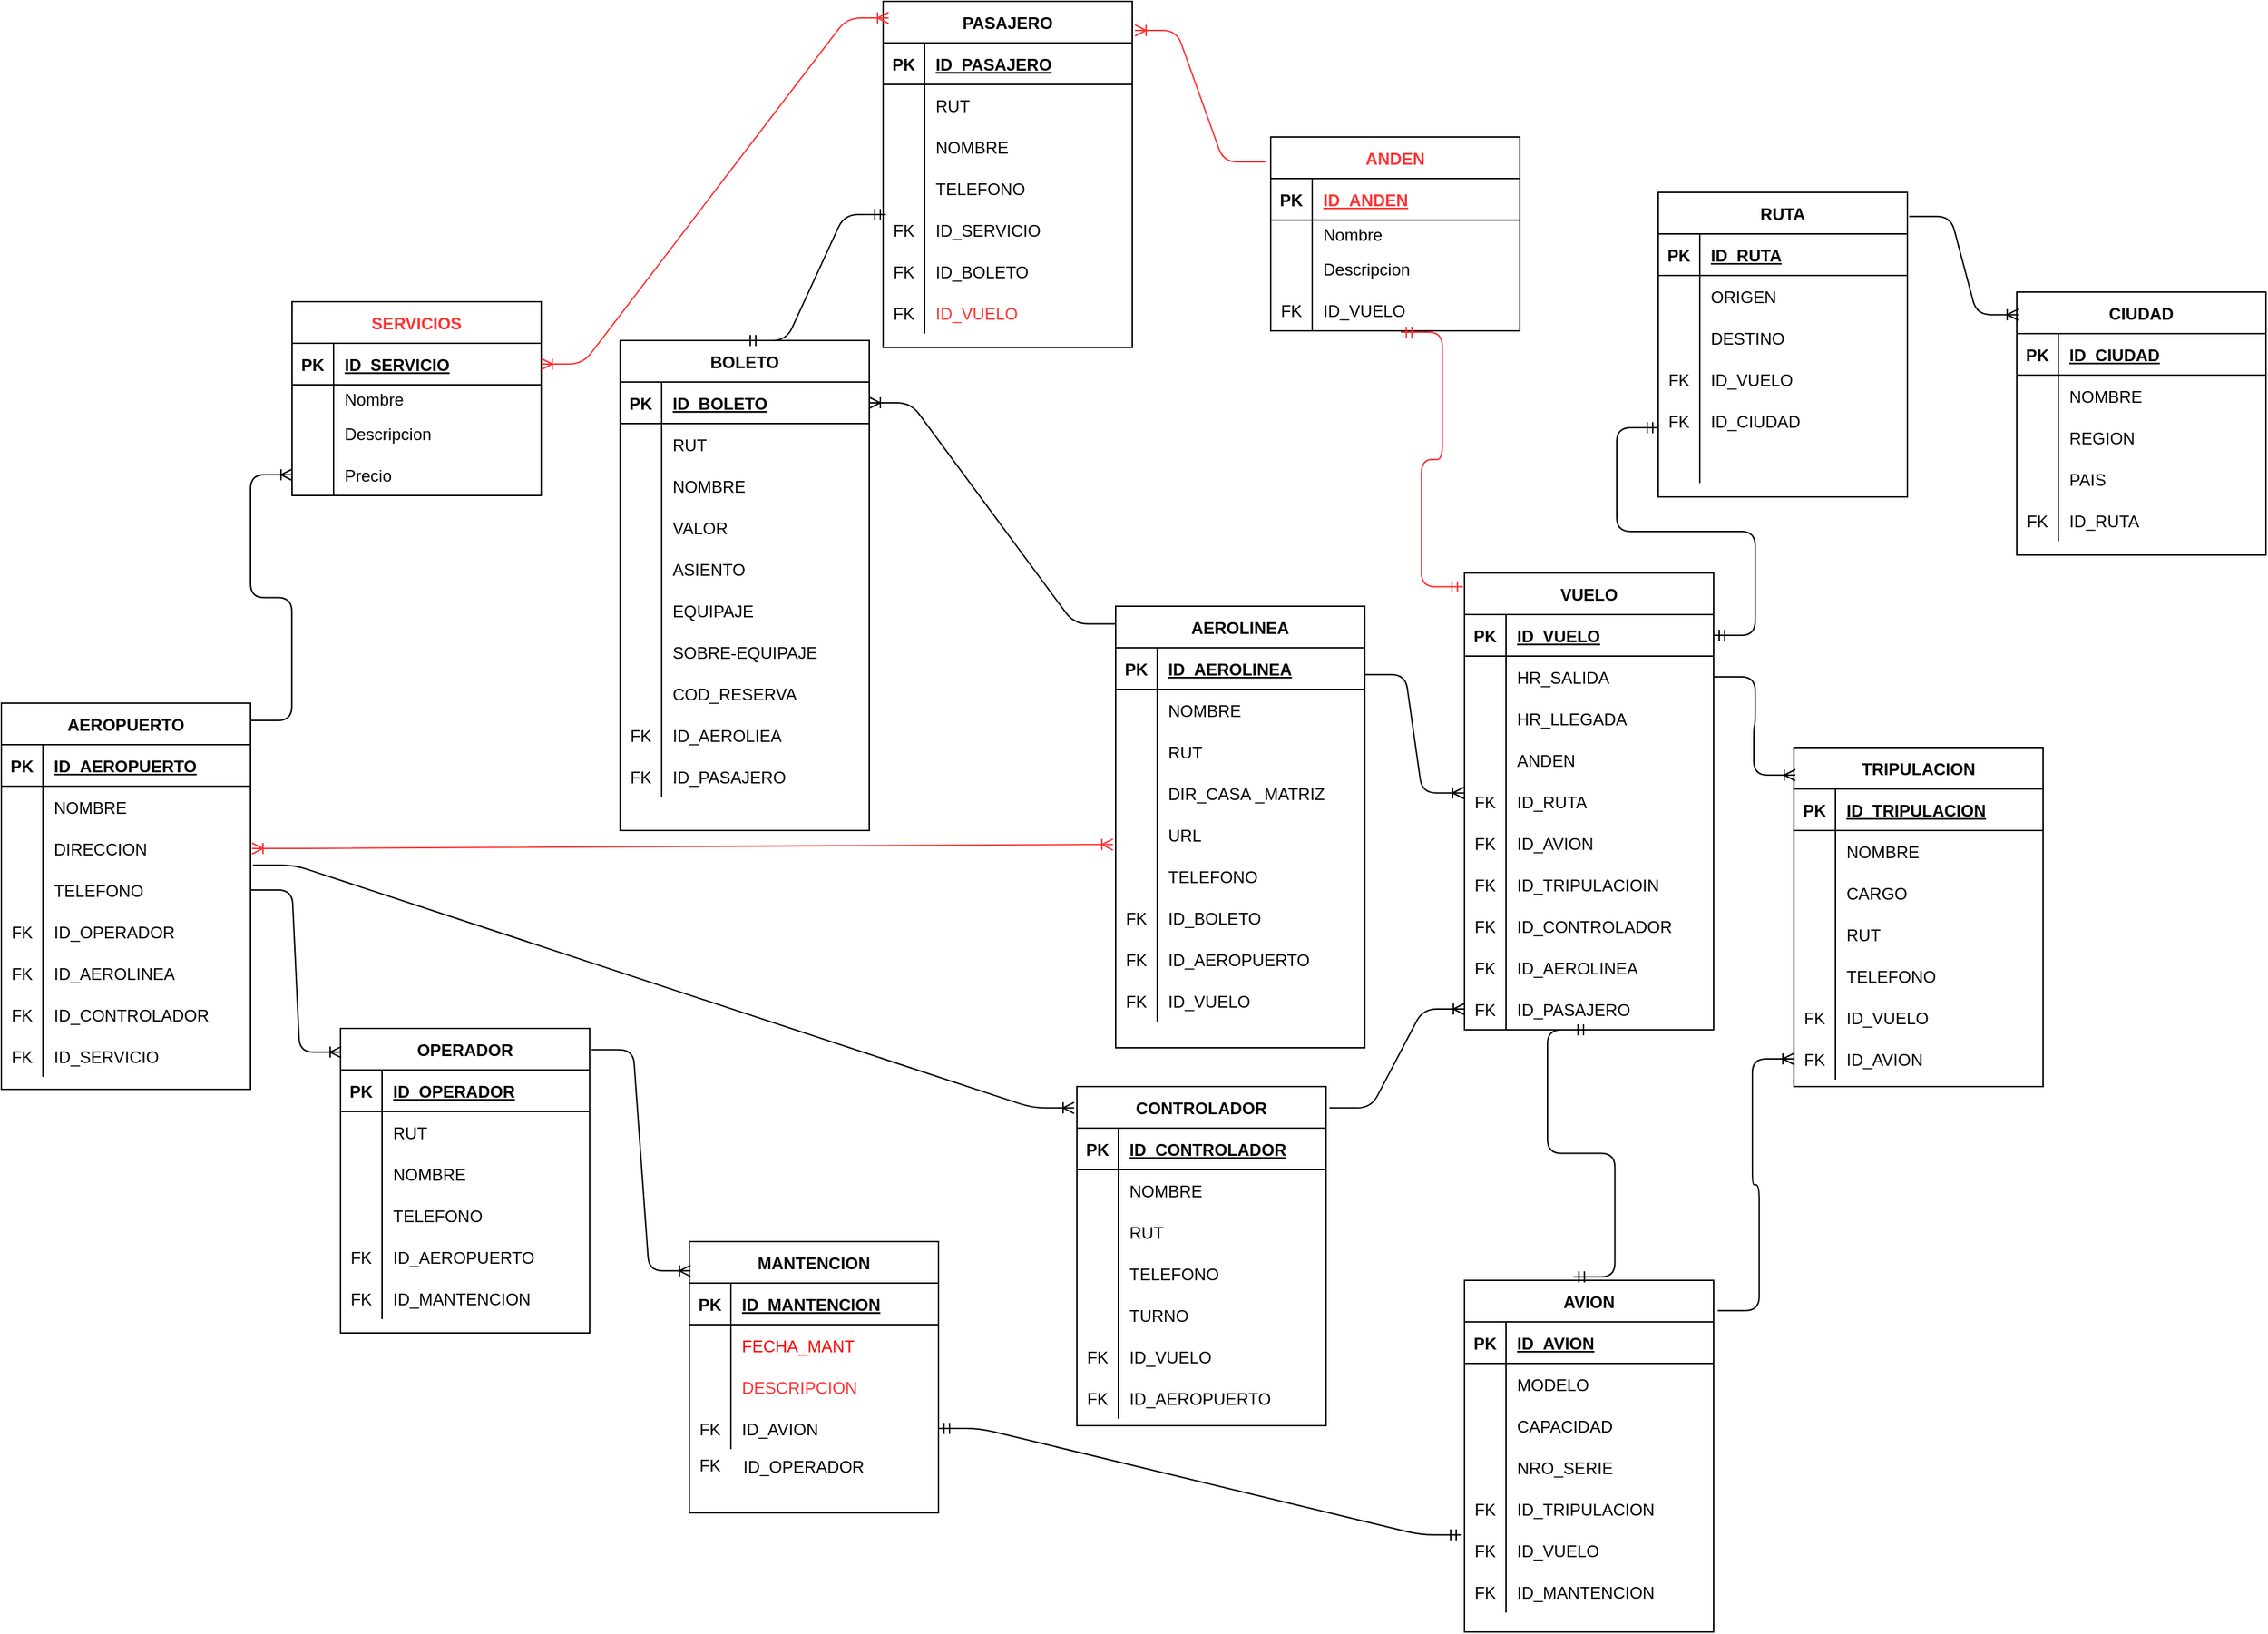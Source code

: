 <mxfile version="14.9.6" type="device"><diagram id="C430zW5CyrfcI13vq6rX" name="Page-1"><mxGraphModel dx="846" dy="2455" grid="1" gridSize="7" guides="1" tooltips="1" connect="1" arrows="1" fold="1" page="1" pageScale="1" pageWidth="1200" pageHeight="1920" background="#FFFFFF" math="0" shadow="0"><root><mxCell id="0"/><mxCell id="1" parent="0"/><mxCell id="5I_ptpv-gUhhOY_M_EiB-1" value="AEROPUERTO" style="shape=table;startSize=30;container=1;collapsible=1;childLayout=tableLayout;fixedRows=1;rowLines=0;fontStyle=1;align=center;resizeLast=1;" parent="1" vertex="1"><mxGeometry x="63" y="311" width="180" height="279" as="geometry"/></mxCell><mxCell id="5I_ptpv-gUhhOY_M_EiB-2" value="" style="shape=partialRectangle;collapsible=0;dropTarget=0;pointerEvents=0;fillColor=none;top=0;left=0;bottom=1;right=0;points=[[0,0.5],[1,0.5]];portConstraint=eastwest;" parent="5I_ptpv-gUhhOY_M_EiB-1" vertex="1"><mxGeometry y="30" width="180" height="30" as="geometry"/></mxCell><mxCell id="5I_ptpv-gUhhOY_M_EiB-3" value="PK" style="shape=partialRectangle;connectable=0;fillColor=none;top=0;left=0;bottom=0;right=0;fontStyle=1;overflow=hidden;" parent="5I_ptpv-gUhhOY_M_EiB-2" vertex="1"><mxGeometry width="30" height="30" as="geometry"/></mxCell><mxCell id="5I_ptpv-gUhhOY_M_EiB-4" value="ID_AEROPUERTO" style="shape=partialRectangle;connectable=0;fillColor=none;top=0;left=0;bottom=0;right=0;align=left;spacingLeft=6;fontStyle=5;overflow=hidden;" parent="5I_ptpv-gUhhOY_M_EiB-2" vertex="1"><mxGeometry x="30" width="150" height="30" as="geometry"/></mxCell><mxCell id="5I_ptpv-gUhhOY_M_EiB-5" value="" style="shape=partialRectangle;collapsible=0;dropTarget=0;pointerEvents=0;fillColor=none;top=0;left=0;bottom=0;right=0;points=[[0,0.5],[1,0.5]];portConstraint=eastwest;" parent="5I_ptpv-gUhhOY_M_EiB-1" vertex="1"><mxGeometry y="60" width="180" height="30" as="geometry"/></mxCell><mxCell id="5I_ptpv-gUhhOY_M_EiB-6" value="" style="shape=partialRectangle;connectable=0;fillColor=none;top=0;left=0;bottom=0;right=0;editable=1;overflow=hidden;" parent="5I_ptpv-gUhhOY_M_EiB-5" vertex="1"><mxGeometry width="30" height="30" as="geometry"/></mxCell><mxCell id="5I_ptpv-gUhhOY_M_EiB-7" value="NOMBRE" style="shape=partialRectangle;connectable=0;fillColor=none;top=0;left=0;bottom=0;right=0;align=left;spacingLeft=6;overflow=hidden;" parent="5I_ptpv-gUhhOY_M_EiB-5" vertex="1"><mxGeometry x="30" width="150" height="30" as="geometry"/></mxCell><mxCell id="5I_ptpv-gUhhOY_M_EiB-8" value="" style="shape=partialRectangle;collapsible=0;dropTarget=0;pointerEvents=0;fillColor=none;top=0;left=0;bottom=0;right=0;points=[[0,0.5],[1,0.5]];portConstraint=eastwest;" parent="5I_ptpv-gUhhOY_M_EiB-1" vertex="1"><mxGeometry y="90" width="180" height="30" as="geometry"/></mxCell><mxCell id="5I_ptpv-gUhhOY_M_EiB-9" value="" style="shape=partialRectangle;connectable=0;fillColor=none;top=0;left=0;bottom=0;right=0;editable=1;overflow=hidden;" parent="5I_ptpv-gUhhOY_M_EiB-8" vertex="1"><mxGeometry width="30" height="30" as="geometry"/></mxCell><mxCell id="5I_ptpv-gUhhOY_M_EiB-10" value="DIRECCION" style="shape=partialRectangle;connectable=0;fillColor=none;top=0;left=0;bottom=0;right=0;align=left;spacingLeft=6;overflow=hidden;" parent="5I_ptpv-gUhhOY_M_EiB-8" vertex="1"><mxGeometry x="30" width="150" height="30" as="geometry"/></mxCell><mxCell id="5I_ptpv-gUhhOY_M_EiB-11" value="" style="shape=partialRectangle;collapsible=0;dropTarget=0;pointerEvents=0;fillColor=none;top=0;left=0;bottom=0;right=0;points=[[0,0.5],[1,0.5]];portConstraint=eastwest;" parent="5I_ptpv-gUhhOY_M_EiB-1" vertex="1"><mxGeometry y="120" width="180" height="30" as="geometry"/></mxCell><mxCell id="5I_ptpv-gUhhOY_M_EiB-12" value="" style="shape=partialRectangle;connectable=0;fillColor=none;top=0;left=0;bottom=0;right=0;editable=1;overflow=hidden;" parent="5I_ptpv-gUhhOY_M_EiB-11" vertex="1"><mxGeometry width="30" height="30" as="geometry"/></mxCell><mxCell id="5I_ptpv-gUhhOY_M_EiB-13" value="TELEFONO" style="shape=partialRectangle;connectable=0;fillColor=none;top=0;left=0;bottom=0;right=0;align=left;spacingLeft=6;overflow=hidden;" parent="5I_ptpv-gUhhOY_M_EiB-11" vertex="1"><mxGeometry x="30" width="150" height="30" as="geometry"/></mxCell><mxCell id="5I_ptpv-gUhhOY_M_EiB-107" value="" style="shape=partialRectangle;collapsible=0;dropTarget=0;pointerEvents=0;fillColor=none;top=0;left=0;bottom=0;right=0;points=[[0,0.5],[1,0.5]];portConstraint=eastwest;" parent="5I_ptpv-gUhhOY_M_EiB-1" vertex="1"><mxGeometry y="150" width="180" height="30" as="geometry"/></mxCell><mxCell id="5I_ptpv-gUhhOY_M_EiB-108" value="FK" style="shape=partialRectangle;connectable=0;fillColor=none;top=0;left=0;bottom=0;right=0;fontStyle=0;overflow=hidden;" parent="5I_ptpv-gUhhOY_M_EiB-107" vertex="1"><mxGeometry width="30" height="30" as="geometry"/></mxCell><mxCell id="5I_ptpv-gUhhOY_M_EiB-109" value="ID_OPERADOR" style="shape=partialRectangle;connectable=0;fillColor=none;top=0;left=0;bottom=0;right=0;align=left;spacingLeft=6;fontStyle=0;overflow=hidden;" parent="5I_ptpv-gUhhOY_M_EiB-107" vertex="1"><mxGeometry x="30" width="150" height="30" as="geometry"/></mxCell><mxCell id="5I_ptpv-gUhhOY_M_EiB-111" value="" style="shape=partialRectangle;collapsible=0;dropTarget=0;pointerEvents=0;fillColor=none;top=0;left=0;bottom=0;right=0;points=[[0,0.5],[1,0.5]];portConstraint=eastwest;" parent="5I_ptpv-gUhhOY_M_EiB-1" vertex="1"><mxGeometry y="180" width="180" height="30" as="geometry"/></mxCell><mxCell id="5I_ptpv-gUhhOY_M_EiB-112" value="FK" style="shape=partialRectangle;connectable=0;fillColor=none;top=0;left=0;bottom=0;right=0;fontStyle=0;overflow=hidden;" parent="5I_ptpv-gUhhOY_M_EiB-111" vertex="1"><mxGeometry width="30" height="30" as="geometry"/></mxCell><mxCell id="5I_ptpv-gUhhOY_M_EiB-113" value="ID_AEROLINEA" style="shape=partialRectangle;connectable=0;fillColor=none;top=0;left=0;bottom=0;right=0;align=left;spacingLeft=6;fontStyle=0;overflow=hidden;" parent="5I_ptpv-gUhhOY_M_EiB-111" vertex="1"><mxGeometry x="30" width="150" height="30" as="geometry"/></mxCell><mxCell id="5I_ptpv-gUhhOY_M_EiB-121" value="" style="shape=partialRectangle;collapsible=0;dropTarget=0;pointerEvents=0;fillColor=none;top=0;left=0;bottom=0;right=0;points=[[0,0.5],[1,0.5]];portConstraint=eastwest;" parent="5I_ptpv-gUhhOY_M_EiB-1" vertex="1"><mxGeometry y="210" width="180" height="30" as="geometry"/></mxCell><mxCell id="5I_ptpv-gUhhOY_M_EiB-122" value="FK" style="shape=partialRectangle;connectable=0;fillColor=none;top=0;left=0;bottom=0;right=0;fontStyle=0;overflow=hidden;" parent="5I_ptpv-gUhhOY_M_EiB-121" vertex="1"><mxGeometry width="30" height="30" as="geometry"/></mxCell><mxCell id="5I_ptpv-gUhhOY_M_EiB-123" value="ID_CONTROLADOR" style="shape=partialRectangle;connectable=0;fillColor=none;top=0;left=0;bottom=0;right=0;align=left;spacingLeft=6;fontStyle=0;overflow=hidden;" parent="5I_ptpv-gUhhOY_M_EiB-121" vertex="1"><mxGeometry x="30" width="150" height="30" as="geometry"/></mxCell><mxCell id="5I_ptpv-gUhhOY_M_EiB-471" value="" style="shape=partialRectangle;collapsible=0;dropTarget=0;pointerEvents=0;fillColor=none;top=0;left=0;bottom=0;right=0;points=[[0,0.5],[1,0.5]];portConstraint=eastwest;" parent="5I_ptpv-gUhhOY_M_EiB-1" vertex="1"><mxGeometry y="240" width="180" height="30" as="geometry"/></mxCell><mxCell id="5I_ptpv-gUhhOY_M_EiB-472" value="FK" style="shape=partialRectangle;connectable=0;fillColor=none;top=0;left=0;bottom=0;right=0;fontStyle=0;overflow=hidden;" parent="5I_ptpv-gUhhOY_M_EiB-471" vertex="1"><mxGeometry width="30" height="30" as="geometry"/></mxCell><mxCell id="5I_ptpv-gUhhOY_M_EiB-473" value="ID_SERVICIO" style="shape=partialRectangle;connectable=0;fillColor=none;top=0;left=0;bottom=0;right=0;align=left;spacingLeft=6;fontStyle=0;overflow=hidden;" parent="5I_ptpv-gUhhOY_M_EiB-471" vertex="1"><mxGeometry x="30" width="150" height="30" as="geometry"/></mxCell><mxCell id="5I_ptpv-gUhhOY_M_EiB-15" value="AEROLINEA" style="shape=table;startSize=30;container=1;collapsible=1;childLayout=tableLayout;fixedRows=1;rowLines=0;fontStyle=1;align=center;resizeLast=1;" parent="1" vertex="1"><mxGeometry x="868" y="241" width="180" height="319" as="geometry"/></mxCell><mxCell id="5I_ptpv-gUhhOY_M_EiB-16" value="" style="shape=partialRectangle;collapsible=0;dropTarget=0;pointerEvents=0;fillColor=none;top=0;left=0;bottom=1;right=0;points=[[0,0.5],[1,0.5]];portConstraint=eastwest;" parent="5I_ptpv-gUhhOY_M_EiB-15" vertex="1"><mxGeometry y="30" width="180" height="30" as="geometry"/></mxCell><mxCell id="5I_ptpv-gUhhOY_M_EiB-17" value="PK" style="shape=partialRectangle;connectable=0;fillColor=none;top=0;left=0;bottom=0;right=0;fontStyle=1;overflow=hidden;" parent="5I_ptpv-gUhhOY_M_EiB-16" vertex="1"><mxGeometry width="30" height="30" as="geometry"/></mxCell><mxCell id="5I_ptpv-gUhhOY_M_EiB-18" value="ID_AEROLINEA" style="shape=partialRectangle;connectable=0;fillColor=none;top=0;left=0;bottom=0;right=0;align=left;spacingLeft=6;fontStyle=5;overflow=hidden;" parent="5I_ptpv-gUhhOY_M_EiB-16" vertex="1"><mxGeometry x="30" width="150" height="30" as="geometry"/></mxCell><mxCell id="5I_ptpv-gUhhOY_M_EiB-19" value="" style="shape=partialRectangle;collapsible=0;dropTarget=0;pointerEvents=0;fillColor=none;top=0;left=0;bottom=0;right=0;points=[[0,0.5],[1,0.5]];portConstraint=eastwest;" parent="5I_ptpv-gUhhOY_M_EiB-15" vertex="1"><mxGeometry y="60" width="180" height="30" as="geometry"/></mxCell><mxCell id="5I_ptpv-gUhhOY_M_EiB-20" value="" style="shape=partialRectangle;connectable=0;fillColor=none;top=0;left=0;bottom=0;right=0;editable=1;overflow=hidden;" parent="5I_ptpv-gUhhOY_M_EiB-19" vertex="1"><mxGeometry width="30" height="30" as="geometry"/></mxCell><mxCell id="5I_ptpv-gUhhOY_M_EiB-21" value="NOMBRE" style="shape=partialRectangle;connectable=0;fillColor=none;top=0;left=0;bottom=0;right=0;align=left;spacingLeft=6;overflow=hidden;" parent="5I_ptpv-gUhhOY_M_EiB-19" vertex="1"><mxGeometry x="30" width="150" height="30" as="geometry"/></mxCell><mxCell id="5I_ptpv-gUhhOY_M_EiB-22" value="" style="shape=partialRectangle;collapsible=0;dropTarget=0;pointerEvents=0;fillColor=none;top=0;left=0;bottom=0;right=0;points=[[0,0.5],[1,0.5]];portConstraint=eastwest;" parent="5I_ptpv-gUhhOY_M_EiB-15" vertex="1"><mxGeometry y="90" width="180" height="30" as="geometry"/></mxCell><mxCell id="5I_ptpv-gUhhOY_M_EiB-23" value="" style="shape=partialRectangle;connectable=0;fillColor=none;top=0;left=0;bottom=0;right=0;editable=1;overflow=hidden;" parent="5I_ptpv-gUhhOY_M_EiB-22" vertex="1"><mxGeometry width="30" height="30" as="geometry"/></mxCell><mxCell id="5I_ptpv-gUhhOY_M_EiB-24" value="RUT" style="shape=partialRectangle;connectable=0;fillColor=none;top=0;left=0;bottom=0;right=0;align=left;spacingLeft=6;overflow=hidden;" parent="5I_ptpv-gUhhOY_M_EiB-22" vertex="1"><mxGeometry x="30" width="150" height="30" as="geometry"/></mxCell><mxCell id="5I_ptpv-gUhhOY_M_EiB-25" value="" style="shape=partialRectangle;collapsible=0;dropTarget=0;pointerEvents=0;fillColor=none;top=0;left=0;bottom=0;right=0;points=[[0,0.5],[1,0.5]];portConstraint=eastwest;" parent="5I_ptpv-gUhhOY_M_EiB-15" vertex="1"><mxGeometry y="120" width="180" height="30" as="geometry"/></mxCell><mxCell id="5I_ptpv-gUhhOY_M_EiB-26" value="" style="shape=partialRectangle;connectable=0;fillColor=none;top=0;left=0;bottom=0;right=0;editable=1;overflow=hidden;" parent="5I_ptpv-gUhhOY_M_EiB-25" vertex="1"><mxGeometry width="30" height="30" as="geometry"/></mxCell><mxCell id="5I_ptpv-gUhhOY_M_EiB-27" value="DIR_CASA _MATRIZ" style="shape=partialRectangle;connectable=0;fillColor=none;top=0;left=0;bottom=0;right=0;align=left;spacingLeft=6;overflow=hidden;" parent="5I_ptpv-gUhhOY_M_EiB-25" vertex="1"><mxGeometry x="30" width="150" height="30" as="geometry"/></mxCell><mxCell id="5I_ptpv-gUhhOY_M_EiB-125" value="" style="shape=partialRectangle;collapsible=0;dropTarget=0;pointerEvents=0;fillColor=none;top=0;left=0;bottom=0;right=0;points=[[0,0.5],[1,0.5]];portConstraint=eastwest;" parent="5I_ptpv-gUhhOY_M_EiB-15" vertex="1"><mxGeometry y="150" width="180" height="30" as="geometry"/></mxCell><mxCell id="5I_ptpv-gUhhOY_M_EiB-126" value="" style="shape=partialRectangle;connectable=0;fillColor=none;top=0;left=0;bottom=0;right=0;editable=1;overflow=hidden;" parent="5I_ptpv-gUhhOY_M_EiB-125" vertex="1"><mxGeometry width="30" height="30" as="geometry"/></mxCell><mxCell id="5I_ptpv-gUhhOY_M_EiB-127" value="URL" style="shape=partialRectangle;connectable=0;fillColor=none;top=0;left=0;bottom=0;right=0;align=left;spacingLeft=6;overflow=hidden;" parent="5I_ptpv-gUhhOY_M_EiB-125" vertex="1"><mxGeometry x="30" width="150" height="30" as="geometry"/></mxCell><mxCell id="5I_ptpv-gUhhOY_M_EiB-133" value="" style="shape=partialRectangle;collapsible=0;dropTarget=0;pointerEvents=0;fillColor=none;top=0;left=0;bottom=0;right=0;points=[[0,0.5],[1,0.5]];portConstraint=eastwest;" parent="5I_ptpv-gUhhOY_M_EiB-15" vertex="1"><mxGeometry y="180" width="180" height="30" as="geometry"/></mxCell><mxCell id="5I_ptpv-gUhhOY_M_EiB-134" value="" style="shape=partialRectangle;connectable=0;fillColor=none;top=0;left=0;bottom=0;right=0;editable=1;overflow=hidden;" parent="5I_ptpv-gUhhOY_M_EiB-133" vertex="1"><mxGeometry width="30" height="30" as="geometry"/></mxCell><mxCell id="5I_ptpv-gUhhOY_M_EiB-135" value="TELEFONO" style="shape=partialRectangle;connectable=0;fillColor=none;top=0;left=0;bottom=0;right=0;align=left;spacingLeft=6;overflow=hidden;" parent="5I_ptpv-gUhhOY_M_EiB-133" vertex="1"><mxGeometry x="30" width="150" height="30" as="geometry"/></mxCell><mxCell id="5I_ptpv-gUhhOY_M_EiB-389" value="" style="shape=partialRectangle;collapsible=0;dropTarget=0;pointerEvents=0;fillColor=none;top=0;left=0;bottom=0;right=0;points=[[0,0.5],[1,0.5]];portConstraint=eastwest;" parent="5I_ptpv-gUhhOY_M_EiB-15" vertex="1"><mxGeometry y="210" width="180" height="30" as="geometry"/></mxCell><mxCell id="5I_ptpv-gUhhOY_M_EiB-390" value="FK" style="shape=partialRectangle;connectable=0;fillColor=none;top=0;left=0;bottom=0;right=0;fontStyle=0;overflow=hidden;" parent="5I_ptpv-gUhhOY_M_EiB-389" vertex="1"><mxGeometry width="30" height="30" as="geometry"/></mxCell><mxCell id="5I_ptpv-gUhhOY_M_EiB-391" value="ID_BOLETO" style="shape=partialRectangle;connectable=0;fillColor=none;top=0;left=0;bottom=0;right=0;align=left;spacingLeft=6;fontStyle=0;overflow=hidden;" parent="5I_ptpv-gUhhOY_M_EiB-389" vertex="1"><mxGeometry x="30" width="150" height="30" as="geometry"/></mxCell><mxCell id="5I_ptpv-gUhhOY_M_EiB-393" value="" style="shape=partialRectangle;collapsible=0;dropTarget=0;pointerEvents=0;fillColor=none;top=0;left=0;bottom=0;right=0;points=[[0,0.5],[1,0.5]];portConstraint=eastwest;" parent="5I_ptpv-gUhhOY_M_EiB-15" vertex="1"><mxGeometry y="240" width="180" height="30" as="geometry"/></mxCell><mxCell id="5I_ptpv-gUhhOY_M_EiB-394" value="FK" style="shape=partialRectangle;connectable=0;fillColor=none;top=0;left=0;bottom=0;right=0;fontStyle=0;overflow=hidden;" parent="5I_ptpv-gUhhOY_M_EiB-393" vertex="1"><mxGeometry width="30" height="30" as="geometry"/></mxCell><mxCell id="5I_ptpv-gUhhOY_M_EiB-395" value="ID_AEROPUERTO" style="shape=partialRectangle;connectable=0;fillColor=none;top=0;left=0;bottom=0;right=0;align=left;spacingLeft=6;fontStyle=0;overflow=hidden;" parent="5I_ptpv-gUhhOY_M_EiB-393" vertex="1"><mxGeometry x="30" width="150" height="30" as="geometry"/></mxCell><mxCell id="5I_ptpv-gUhhOY_M_EiB-397" value="" style="shape=partialRectangle;collapsible=0;dropTarget=0;pointerEvents=0;fillColor=none;top=0;left=0;bottom=0;right=0;points=[[0,0.5],[1,0.5]];portConstraint=eastwest;" parent="5I_ptpv-gUhhOY_M_EiB-15" vertex="1"><mxGeometry y="270" width="180" height="30" as="geometry"/></mxCell><mxCell id="5I_ptpv-gUhhOY_M_EiB-398" value="FK" style="shape=partialRectangle;connectable=0;fillColor=none;top=0;left=0;bottom=0;right=0;fontStyle=0;overflow=hidden;" parent="5I_ptpv-gUhhOY_M_EiB-397" vertex="1"><mxGeometry width="30" height="30" as="geometry"/></mxCell><mxCell id="5I_ptpv-gUhhOY_M_EiB-399" value="ID_VUELO" style="shape=partialRectangle;connectable=0;fillColor=none;top=0;left=0;bottom=0;right=0;align=left;spacingLeft=6;fontStyle=0;overflow=hidden;" parent="5I_ptpv-gUhhOY_M_EiB-397" vertex="1"><mxGeometry x="30" width="150" height="30" as="geometry"/></mxCell><mxCell id="5I_ptpv-gUhhOY_M_EiB-28" value="VUELO" style="shape=table;startSize=30;container=1;collapsible=1;childLayout=tableLayout;fixedRows=1;rowLines=0;fontStyle=1;align=center;resizeLast=1;" parent="1" vertex="1"><mxGeometry x="1120" y="217" width="180" height="330" as="geometry"/></mxCell><mxCell id="5I_ptpv-gUhhOY_M_EiB-29" value="" style="shape=partialRectangle;collapsible=0;dropTarget=0;pointerEvents=0;fillColor=none;top=0;left=0;bottom=1;right=0;points=[[0,0.5],[1,0.5]];portConstraint=eastwest;" parent="5I_ptpv-gUhhOY_M_EiB-28" vertex="1"><mxGeometry y="30" width="180" height="30" as="geometry"/></mxCell><mxCell id="5I_ptpv-gUhhOY_M_EiB-30" value="PK" style="shape=partialRectangle;connectable=0;fillColor=none;top=0;left=0;bottom=0;right=0;fontStyle=1;overflow=hidden;" parent="5I_ptpv-gUhhOY_M_EiB-29" vertex="1"><mxGeometry width="30" height="30" as="geometry"/></mxCell><mxCell id="5I_ptpv-gUhhOY_M_EiB-31" value="ID_VUELO" style="shape=partialRectangle;connectable=0;fillColor=none;top=0;left=0;bottom=0;right=0;align=left;spacingLeft=6;fontStyle=5;overflow=hidden;" parent="5I_ptpv-gUhhOY_M_EiB-29" vertex="1"><mxGeometry x="30" width="150" height="30" as="geometry"/></mxCell><mxCell id="5I_ptpv-gUhhOY_M_EiB-35" value="" style="shape=partialRectangle;collapsible=0;dropTarget=0;pointerEvents=0;fillColor=none;top=0;left=0;bottom=0;right=0;points=[[0,0.5],[1,0.5]];portConstraint=eastwest;" parent="5I_ptpv-gUhhOY_M_EiB-28" vertex="1"><mxGeometry y="60" width="180" height="30" as="geometry"/></mxCell><mxCell id="5I_ptpv-gUhhOY_M_EiB-36" value="" style="shape=partialRectangle;connectable=0;fillColor=none;top=0;left=0;bottom=0;right=0;editable=1;overflow=hidden;" parent="5I_ptpv-gUhhOY_M_EiB-35" vertex="1"><mxGeometry width="30" height="30" as="geometry"/></mxCell><mxCell id="5I_ptpv-gUhhOY_M_EiB-37" value="HR_SALIDA" style="shape=partialRectangle;connectable=0;fillColor=none;top=0;left=0;bottom=0;right=0;align=left;spacingLeft=6;overflow=hidden;" parent="5I_ptpv-gUhhOY_M_EiB-35" vertex="1"><mxGeometry x="30" width="150" height="30" as="geometry"/></mxCell><mxCell id="5I_ptpv-gUhhOY_M_EiB-38" value="" style="shape=partialRectangle;collapsible=0;dropTarget=0;pointerEvents=0;fillColor=none;top=0;left=0;bottom=0;right=0;points=[[0,0.5],[1,0.5]];portConstraint=eastwest;" parent="5I_ptpv-gUhhOY_M_EiB-28" vertex="1"><mxGeometry y="90" width="180" height="30" as="geometry"/></mxCell><mxCell id="5I_ptpv-gUhhOY_M_EiB-39" value="" style="shape=partialRectangle;connectable=0;fillColor=none;top=0;left=0;bottom=0;right=0;editable=1;overflow=hidden;" parent="5I_ptpv-gUhhOY_M_EiB-38" vertex="1"><mxGeometry width="30" height="30" as="geometry"/></mxCell><mxCell id="5I_ptpv-gUhhOY_M_EiB-40" value="HR_LLEGADA" style="shape=partialRectangle;connectable=0;fillColor=none;top=0;left=0;bottom=0;right=0;align=left;spacingLeft=6;overflow=hidden;" parent="5I_ptpv-gUhhOY_M_EiB-38" vertex="1"><mxGeometry x="30" width="150" height="30" as="geometry"/></mxCell><mxCell id="5I_ptpv-gUhhOY_M_EiB-348" value="" style="shape=partialRectangle;collapsible=0;dropTarget=0;pointerEvents=0;fillColor=none;top=0;left=0;bottom=0;right=0;points=[[0,0.5],[1,0.5]];portConstraint=eastwest;" parent="5I_ptpv-gUhhOY_M_EiB-28" vertex="1"><mxGeometry y="120" width="180" height="30" as="geometry"/></mxCell><mxCell id="5I_ptpv-gUhhOY_M_EiB-349" value="" style="shape=partialRectangle;connectable=0;fillColor=none;top=0;left=0;bottom=0;right=0;editable=1;overflow=hidden;" parent="5I_ptpv-gUhhOY_M_EiB-348" vertex="1"><mxGeometry width="30" height="30" as="geometry"/></mxCell><mxCell id="5I_ptpv-gUhhOY_M_EiB-350" value="ANDEN" style="shape=partialRectangle;connectable=0;fillColor=none;top=0;left=0;bottom=0;right=0;align=left;spacingLeft=6;overflow=hidden;" parent="5I_ptpv-gUhhOY_M_EiB-348" vertex="1"><mxGeometry x="30" width="150" height="30" as="geometry"/></mxCell><mxCell id="5I_ptpv-gUhhOY_M_EiB-438" value="" style="shape=partialRectangle;collapsible=0;dropTarget=0;pointerEvents=0;fillColor=none;top=0;left=0;bottom=0;right=0;points=[[0,0.5],[1,0.5]];portConstraint=eastwest;" parent="5I_ptpv-gUhhOY_M_EiB-28" vertex="1"><mxGeometry y="150" width="180" height="30" as="geometry"/></mxCell><mxCell id="5I_ptpv-gUhhOY_M_EiB-439" value="FK" style="shape=partialRectangle;connectable=0;fillColor=none;top=0;left=0;bottom=0;right=0;fontStyle=0;overflow=hidden;" parent="5I_ptpv-gUhhOY_M_EiB-438" vertex="1"><mxGeometry width="30" height="30" as="geometry"/></mxCell><mxCell id="5I_ptpv-gUhhOY_M_EiB-440" value="ID_RUTA" style="shape=partialRectangle;connectable=0;fillColor=none;top=0;left=0;bottom=0;right=0;align=left;spacingLeft=6;fontStyle=0;overflow=hidden;" parent="5I_ptpv-gUhhOY_M_EiB-438" vertex="1"><mxGeometry x="30" width="150" height="30" as="geometry"/></mxCell><mxCell id="5I_ptpv-gUhhOY_M_EiB-361" value="" style="shape=partialRectangle;collapsible=0;dropTarget=0;pointerEvents=0;fillColor=none;top=0;left=0;bottom=0;right=0;points=[[0,0.5],[1,0.5]];portConstraint=eastwest;" parent="5I_ptpv-gUhhOY_M_EiB-28" vertex="1"><mxGeometry y="180" width="180" height="30" as="geometry"/></mxCell><mxCell id="5I_ptpv-gUhhOY_M_EiB-362" value="FK" style="shape=partialRectangle;connectable=0;fillColor=none;top=0;left=0;bottom=0;right=0;fontStyle=0;overflow=hidden;" parent="5I_ptpv-gUhhOY_M_EiB-361" vertex="1"><mxGeometry width="30" height="30" as="geometry"/></mxCell><mxCell id="5I_ptpv-gUhhOY_M_EiB-363" value="ID_AVION" style="shape=partialRectangle;connectable=0;fillColor=none;top=0;left=0;bottom=0;right=0;align=left;spacingLeft=6;fontStyle=0;overflow=hidden;" parent="5I_ptpv-gUhhOY_M_EiB-361" vertex="1"><mxGeometry x="30" width="150" height="30" as="geometry"/></mxCell><mxCell id="5I_ptpv-gUhhOY_M_EiB-365" value="" style="shape=partialRectangle;collapsible=0;dropTarget=0;pointerEvents=0;fillColor=none;top=0;left=0;bottom=0;right=0;points=[[0,0.5],[1,0.5]];portConstraint=eastwest;" parent="5I_ptpv-gUhhOY_M_EiB-28" vertex="1"><mxGeometry y="210" width="180" height="30" as="geometry"/></mxCell><mxCell id="5I_ptpv-gUhhOY_M_EiB-366" value="FK" style="shape=partialRectangle;connectable=0;fillColor=none;top=0;left=0;bottom=0;right=0;fontStyle=0;overflow=hidden;" parent="5I_ptpv-gUhhOY_M_EiB-365" vertex="1"><mxGeometry width="30" height="30" as="geometry"/></mxCell><mxCell id="5I_ptpv-gUhhOY_M_EiB-367" value="ID_TRIPULACIOIN" style="shape=partialRectangle;connectable=0;fillColor=none;top=0;left=0;bottom=0;right=0;align=left;spacingLeft=6;fontStyle=0;overflow=hidden;" parent="5I_ptpv-gUhhOY_M_EiB-365" vertex="1"><mxGeometry x="30" width="150" height="30" as="geometry"/></mxCell><mxCell id="5I_ptpv-gUhhOY_M_EiB-369" value="" style="shape=partialRectangle;collapsible=0;dropTarget=0;pointerEvents=0;fillColor=none;top=0;left=0;bottom=0;right=0;points=[[0,0.5],[1,0.5]];portConstraint=eastwest;" parent="5I_ptpv-gUhhOY_M_EiB-28" vertex="1"><mxGeometry y="240" width="180" height="30" as="geometry"/></mxCell><mxCell id="5I_ptpv-gUhhOY_M_EiB-370" value="FK" style="shape=partialRectangle;connectable=0;fillColor=none;top=0;left=0;bottom=0;right=0;fontStyle=0;overflow=hidden;" parent="5I_ptpv-gUhhOY_M_EiB-369" vertex="1"><mxGeometry width="30" height="30" as="geometry"/></mxCell><mxCell id="5I_ptpv-gUhhOY_M_EiB-371" value="ID_CONTROLADOR" style="shape=partialRectangle;connectable=0;fillColor=none;top=0;left=0;bottom=0;right=0;align=left;spacingLeft=6;fontStyle=0;overflow=hidden;" parent="5I_ptpv-gUhhOY_M_EiB-369" vertex="1"><mxGeometry x="30" width="150" height="30" as="geometry"/></mxCell><mxCell id="5I_ptpv-gUhhOY_M_EiB-373" value="" style="shape=partialRectangle;collapsible=0;dropTarget=0;pointerEvents=0;fillColor=none;top=0;left=0;bottom=0;right=0;points=[[0,0.5],[1,0.5]];portConstraint=eastwest;" parent="5I_ptpv-gUhhOY_M_EiB-28" vertex="1"><mxGeometry y="270" width="180" height="30" as="geometry"/></mxCell><mxCell id="5I_ptpv-gUhhOY_M_EiB-374" value="FK" style="shape=partialRectangle;connectable=0;fillColor=none;top=0;left=0;bottom=0;right=0;fontStyle=0;overflow=hidden;" parent="5I_ptpv-gUhhOY_M_EiB-373" vertex="1"><mxGeometry width="30" height="30" as="geometry"/></mxCell><mxCell id="5I_ptpv-gUhhOY_M_EiB-375" value="ID_AEROLINEA" style="shape=partialRectangle;connectable=0;fillColor=none;top=0;left=0;bottom=0;right=0;align=left;spacingLeft=6;fontStyle=0;overflow=hidden;" parent="5I_ptpv-gUhhOY_M_EiB-373" vertex="1"><mxGeometry x="30" width="150" height="30" as="geometry"/></mxCell><mxCell id="5I_ptpv-gUhhOY_M_EiB-377" value="" style="shape=partialRectangle;collapsible=0;dropTarget=0;pointerEvents=0;fillColor=none;top=0;left=0;bottom=0;right=0;points=[[0,0.5],[1,0.5]];portConstraint=eastwest;" parent="5I_ptpv-gUhhOY_M_EiB-28" vertex="1"><mxGeometry y="300" width="180" height="30" as="geometry"/></mxCell><mxCell id="5I_ptpv-gUhhOY_M_EiB-378" value="FK" style="shape=partialRectangle;connectable=0;fillColor=none;top=0;left=0;bottom=0;right=0;fontStyle=0;overflow=hidden;" parent="5I_ptpv-gUhhOY_M_EiB-377" vertex="1"><mxGeometry width="30" height="30" as="geometry"/></mxCell><mxCell id="5I_ptpv-gUhhOY_M_EiB-379" value="ID_PASAJERO" style="shape=partialRectangle;connectable=0;fillColor=none;top=0;left=0;bottom=0;right=0;align=left;spacingLeft=6;fontStyle=0;overflow=hidden;" parent="5I_ptpv-gUhhOY_M_EiB-377" vertex="1"><mxGeometry x="30" width="150" height="30" as="geometry"/></mxCell><mxCell id="5I_ptpv-gUhhOY_M_EiB-41" value="PASAJERO" style="shape=table;startSize=30;container=1;collapsible=1;childLayout=tableLayout;fixedRows=1;rowLines=0;fontStyle=1;align=center;resizeLast=1;" parent="1" vertex="1"><mxGeometry x="700" y="-196" width="180" height="250" as="geometry"/></mxCell><mxCell id="5I_ptpv-gUhhOY_M_EiB-42" value="" style="shape=partialRectangle;collapsible=0;dropTarget=0;pointerEvents=0;fillColor=none;top=0;left=0;bottom=1;right=0;points=[[0,0.5],[1,0.5]];portConstraint=eastwest;" parent="5I_ptpv-gUhhOY_M_EiB-41" vertex="1"><mxGeometry y="30" width="180" height="30" as="geometry"/></mxCell><mxCell id="5I_ptpv-gUhhOY_M_EiB-43" value="PK" style="shape=partialRectangle;connectable=0;fillColor=none;top=0;left=0;bottom=0;right=0;fontStyle=1;overflow=hidden;" parent="5I_ptpv-gUhhOY_M_EiB-42" vertex="1"><mxGeometry width="30" height="30" as="geometry"/></mxCell><mxCell id="5I_ptpv-gUhhOY_M_EiB-44" value="ID_PASAJERO" style="shape=partialRectangle;connectable=0;fillColor=none;top=0;left=0;bottom=0;right=0;align=left;spacingLeft=6;fontStyle=5;overflow=hidden;" parent="5I_ptpv-gUhhOY_M_EiB-42" vertex="1"><mxGeometry x="30" width="150" height="30" as="geometry"/></mxCell><mxCell id="5I_ptpv-gUhhOY_M_EiB-45" value="" style="shape=partialRectangle;collapsible=0;dropTarget=0;pointerEvents=0;fillColor=none;top=0;left=0;bottom=0;right=0;points=[[0,0.5],[1,0.5]];portConstraint=eastwest;" parent="5I_ptpv-gUhhOY_M_EiB-41" vertex="1"><mxGeometry y="60" width="180" height="30" as="geometry"/></mxCell><mxCell id="5I_ptpv-gUhhOY_M_EiB-46" value="" style="shape=partialRectangle;connectable=0;fillColor=none;top=0;left=0;bottom=0;right=0;editable=1;overflow=hidden;" parent="5I_ptpv-gUhhOY_M_EiB-45" vertex="1"><mxGeometry width="30" height="30" as="geometry"/></mxCell><mxCell id="5I_ptpv-gUhhOY_M_EiB-47" value="RUT " style="shape=partialRectangle;connectable=0;fillColor=none;top=0;left=0;bottom=0;right=0;align=left;spacingLeft=6;overflow=hidden;" parent="5I_ptpv-gUhhOY_M_EiB-45" vertex="1"><mxGeometry x="30" width="150" height="30" as="geometry"/></mxCell><mxCell id="5I_ptpv-gUhhOY_M_EiB-48" value="" style="shape=partialRectangle;collapsible=0;dropTarget=0;pointerEvents=0;fillColor=none;top=0;left=0;bottom=0;right=0;points=[[0,0.5],[1,0.5]];portConstraint=eastwest;" parent="5I_ptpv-gUhhOY_M_EiB-41" vertex="1"><mxGeometry y="90" width="180" height="30" as="geometry"/></mxCell><mxCell id="5I_ptpv-gUhhOY_M_EiB-49" value="" style="shape=partialRectangle;connectable=0;fillColor=none;top=0;left=0;bottom=0;right=0;editable=1;overflow=hidden;" parent="5I_ptpv-gUhhOY_M_EiB-48" vertex="1"><mxGeometry width="30" height="30" as="geometry"/></mxCell><mxCell id="5I_ptpv-gUhhOY_M_EiB-50" value="NOMBRE" style="shape=partialRectangle;connectable=0;fillColor=none;top=0;left=0;bottom=0;right=0;align=left;spacingLeft=6;overflow=hidden;" parent="5I_ptpv-gUhhOY_M_EiB-48" vertex="1"><mxGeometry x="30" width="150" height="30" as="geometry"/></mxCell><mxCell id="5I_ptpv-gUhhOY_M_EiB-51" value="" style="shape=partialRectangle;collapsible=0;dropTarget=0;pointerEvents=0;fillColor=none;top=0;left=0;bottom=0;right=0;points=[[0,0.5],[1,0.5]];portConstraint=eastwest;" parent="5I_ptpv-gUhhOY_M_EiB-41" vertex="1"><mxGeometry y="120" width="180" height="30" as="geometry"/></mxCell><mxCell id="5I_ptpv-gUhhOY_M_EiB-52" value="" style="shape=partialRectangle;connectable=0;fillColor=none;top=0;left=0;bottom=0;right=0;editable=1;overflow=hidden;" parent="5I_ptpv-gUhhOY_M_EiB-51" vertex="1"><mxGeometry width="30" height="30" as="geometry"/></mxCell><mxCell id="5I_ptpv-gUhhOY_M_EiB-53" value="TELEFONO" style="shape=partialRectangle;connectable=0;fillColor=none;top=0;left=0;bottom=0;right=0;align=left;spacingLeft=6;overflow=hidden;" parent="5I_ptpv-gUhhOY_M_EiB-51" vertex="1"><mxGeometry x="30" width="150" height="30" as="geometry"/></mxCell><mxCell id="5I_ptpv-gUhhOY_M_EiB-426" value="" style="shape=partialRectangle;collapsible=0;dropTarget=0;pointerEvents=0;fillColor=none;top=0;left=0;bottom=0;right=0;points=[[0,0.5],[1,0.5]];portConstraint=eastwest;" parent="5I_ptpv-gUhhOY_M_EiB-41" vertex="1"><mxGeometry y="150" width="180" height="30" as="geometry"/></mxCell><mxCell id="5I_ptpv-gUhhOY_M_EiB-427" value="FK" style="shape=partialRectangle;connectable=0;fillColor=none;top=0;left=0;bottom=0;right=0;fontStyle=0;overflow=hidden;" parent="5I_ptpv-gUhhOY_M_EiB-426" vertex="1"><mxGeometry width="30" height="30" as="geometry"/></mxCell><mxCell id="5I_ptpv-gUhhOY_M_EiB-428" value="ID_SERVICIO" style="shape=partialRectangle;connectable=0;fillColor=none;top=0;left=0;bottom=0;right=0;align=left;spacingLeft=6;fontStyle=0;overflow=hidden;" parent="5I_ptpv-gUhhOY_M_EiB-426" vertex="1"><mxGeometry x="30" width="150" height="30" as="geometry"/></mxCell><mxCell id="5I_ptpv-gUhhOY_M_EiB-430" value="" style="shape=partialRectangle;collapsible=0;dropTarget=0;pointerEvents=0;fillColor=none;top=0;left=0;bottom=0;right=0;points=[[0,0.5],[1,0.5]];portConstraint=eastwest;" parent="5I_ptpv-gUhhOY_M_EiB-41" vertex="1"><mxGeometry y="180" width="180" height="30" as="geometry"/></mxCell><mxCell id="5I_ptpv-gUhhOY_M_EiB-431" value="FK" style="shape=partialRectangle;connectable=0;fillColor=none;top=0;left=0;bottom=0;right=0;fontStyle=0;overflow=hidden;" parent="5I_ptpv-gUhhOY_M_EiB-430" vertex="1"><mxGeometry width="30" height="30" as="geometry"/></mxCell><mxCell id="5I_ptpv-gUhhOY_M_EiB-432" value="ID_BOLETO" style="shape=partialRectangle;connectable=0;fillColor=none;top=0;left=0;bottom=0;right=0;align=left;spacingLeft=6;fontStyle=0;overflow=hidden;" parent="5I_ptpv-gUhhOY_M_EiB-430" vertex="1"><mxGeometry x="30" width="150" height="30" as="geometry"/></mxCell><mxCell id="5I_ptpv-gUhhOY_M_EiB-434" value="" style="shape=partialRectangle;collapsible=0;dropTarget=0;pointerEvents=0;fillColor=none;top=0;left=0;bottom=0;right=0;points=[[0,0.5],[1,0.5]];portConstraint=eastwest;" parent="5I_ptpv-gUhhOY_M_EiB-41" vertex="1"><mxGeometry y="210" width="180" height="30" as="geometry"/></mxCell><mxCell id="5I_ptpv-gUhhOY_M_EiB-435" value="FK" style="shape=partialRectangle;connectable=0;fillColor=none;top=0;left=0;bottom=0;right=0;fontStyle=0;overflow=hidden;" parent="5I_ptpv-gUhhOY_M_EiB-434" vertex="1"><mxGeometry width="30" height="30" as="geometry"/></mxCell><mxCell id="5I_ptpv-gUhhOY_M_EiB-436" value="ID_VUELO" style="shape=partialRectangle;connectable=0;fillColor=none;top=0;left=0;bottom=0;right=0;align=left;spacingLeft=6;fontStyle=0;overflow=hidden;fontColor=#FF3333;" parent="5I_ptpv-gUhhOY_M_EiB-434" vertex="1"><mxGeometry x="30" width="150" height="30" as="geometry"/></mxCell><mxCell id="5I_ptpv-gUhhOY_M_EiB-54" value="BOLETO" style="shape=table;startSize=30;container=1;collapsible=1;childLayout=tableLayout;fixedRows=1;rowLines=0;fontStyle=1;align=center;resizeLast=1;" parent="1" vertex="1"><mxGeometry x="510" y="49" width="180" height="354" as="geometry"/></mxCell><mxCell id="5I_ptpv-gUhhOY_M_EiB-55" value="" style="shape=partialRectangle;collapsible=0;dropTarget=0;pointerEvents=0;fillColor=none;top=0;left=0;bottom=1;right=0;points=[[0,0.5],[1,0.5]];portConstraint=eastwest;" parent="5I_ptpv-gUhhOY_M_EiB-54" vertex="1"><mxGeometry y="30" width="180" height="30" as="geometry"/></mxCell><mxCell id="5I_ptpv-gUhhOY_M_EiB-56" value="PK" style="shape=partialRectangle;connectable=0;fillColor=none;top=0;left=0;bottom=0;right=0;fontStyle=1;overflow=hidden;" parent="5I_ptpv-gUhhOY_M_EiB-55" vertex="1"><mxGeometry width="30" height="30" as="geometry"/></mxCell><mxCell id="5I_ptpv-gUhhOY_M_EiB-57" value="ID_BOLETO" style="shape=partialRectangle;connectable=0;fillColor=none;top=0;left=0;bottom=0;right=0;align=left;spacingLeft=6;fontStyle=5;overflow=hidden;" parent="5I_ptpv-gUhhOY_M_EiB-55" vertex="1"><mxGeometry x="30" width="150" height="30" as="geometry"/></mxCell><mxCell id="5I_ptpv-gUhhOY_M_EiB-58" value="" style="shape=partialRectangle;collapsible=0;dropTarget=0;pointerEvents=0;fillColor=none;top=0;left=0;bottom=0;right=0;points=[[0,0.5],[1,0.5]];portConstraint=eastwest;" parent="5I_ptpv-gUhhOY_M_EiB-54" vertex="1"><mxGeometry y="60" width="180" height="30" as="geometry"/></mxCell><mxCell id="5I_ptpv-gUhhOY_M_EiB-59" value="" style="shape=partialRectangle;connectable=0;fillColor=none;top=0;left=0;bottom=0;right=0;editable=1;overflow=hidden;" parent="5I_ptpv-gUhhOY_M_EiB-58" vertex="1"><mxGeometry width="30" height="30" as="geometry"/></mxCell><mxCell id="5I_ptpv-gUhhOY_M_EiB-60" value="RUT" style="shape=partialRectangle;connectable=0;fillColor=none;top=0;left=0;bottom=0;right=0;align=left;spacingLeft=6;overflow=hidden;" parent="5I_ptpv-gUhhOY_M_EiB-58" vertex="1"><mxGeometry x="30" width="150" height="30" as="geometry"/></mxCell><mxCell id="5I_ptpv-gUhhOY_M_EiB-61" value="" style="shape=partialRectangle;collapsible=0;dropTarget=0;pointerEvents=0;fillColor=none;top=0;left=0;bottom=0;right=0;points=[[0,0.5],[1,0.5]];portConstraint=eastwest;" parent="5I_ptpv-gUhhOY_M_EiB-54" vertex="1"><mxGeometry y="90" width="180" height="30" as="geometry"/></mxCell><mxCell id="5I_ptpv-gUhhOY_M_EiB-62" value="" style="shape=partialRectangle;connectable=0;fillColor=none;top=0;left=0;bottom=0;right=0;editable=1;overflow=hidden;" parent="5I_ptpv-gUhhOY_M_EiB-61" vertex="1"><mxGeometry width="30" height="30" as="geometry"/></mxCell><mxCell id="5I_ptpv-gUhhOY_M_EiB-63" value="NOMBRE" style="shape=partialRectangle;connectable=0;fillColor=none;top=0;left=0;bottom=0;right=0;align=left;spacingLeft=6;overflow=hidden;" parent="5I_ptpv-gUhhOY_M_EiB-61" vertex="1"><mxGeometry x="30" width="150" height="30" as="geometry"/></mxCell><mxCell id="5I_ptpv-gUhhOY_M_EiB-64" value="" style="shape=partialRectangle;collapsible=0;dropTarget=0;pointerEvents=0;fillColor=none;top=0;left=0;bottom=0;right=0;points=[[0,0.5],[1,0.5]];portConstraint=eastwest;" parent="5I_ptpv-gUhhOY_M_EiB-54" vertex="1"><mxGeometry y="120" width="180" height="30" as="geometry"/></mxCell><mxCell id="5I_ptpv-gUhhOY_M_EiB-65" value="" style="shape=partialRectangle;connectable=0;fillColor=none;top=0;left=0;bottom=0;right=0;editable=1;overflow=hidden;" parent="5I_ptpv-gUhhOY_M_EiB-64" vertex="1"><mxGeometry width="30" height="30" as="geometry"/></mxCell><mxCell id="5I_ptpv-gUhhOY_M_EiB-66" value="VALOR" style="shape=partialRectangle;connectable=0;fillColor=none;top=0;left=0;bottom=0;right=0;align=left;spacingLeft=6;overflow=hidden;" parent="5I_ptpv-gUhhOY_M_EiB-64" vertex="1"><mxGeometry x="30" width="150" height="30" as="geometry"/></mxCell><mxCell id="5I_ptpv-gUhhOY_M_EiB-137" value="" style="shape=partialRectangle;collapsible=0;dropTarget=0;pointerEvents=0;fillColor=none;top=0;left=0;bottom=0;right=0;points=[[0,0.5],[1,0.5]];portConstraint=eastwest;" parent="5I_ptpv-gUhhOY_M_EiB-54" vertex="1"><mxGeometry y="150" width="180" height="30" as="geometry"/></mxCell><mxCell id="5I_ptpv-gUhhOY_M_EiB-138" value="" style="shape=partialRectangle;connectable=0;fillColor=none;top=0;left=0;bottom=0;right=0;editable=1;overflow=hidden;" parent="5I_ptpv-gUhhOY_M_EiB-137" vertex="1"><mxGeometry width="30" height="30" as="geometry"/></mxCell><mxCell id="5I_ptpv-gUhhOY_M_EiB-139" value="ASIENTO" style="shape=partialRectangle;connectable=0;fillColor=none;top=0;left=0;bottom=0;right=0;align=left;spacingLeft=6;overflow=hidden;" parent="5I_ptpv-gUhhOY_M_EiB-137" vertex="1"><mxGeometry x="30" width="150" height="30" as="geometry"/></mxCell><mxCell id="HayJ6EEu59XphEkq1ITa-9" value="" style="shape=partialRectangle;collapsible=0;dropTarget=0;pointerEvents=0;fillColor=none;top=0;left=0;bottom=0;right=0;points=[[0,0.5],[1,0.5]];portConstraint=eastwest;" vertex="1" parent="5I_ptpv-gUhhOY_M_EiB-54"><mxGeometry y="180" width="180" height="30" as="geometry"/></mxCell><mxCell id="HayJ6EEu59XphEkq1ITa-10" value="" style="shape=partialRectangle;connectable=0;fillColor=none;top=0;left=0;bottom=0;right=0;editable=1;overflow=hidden;" vertex="1" parent="HayJ6EEu59XphEkq1ITa-9"><mxGeometry width="30" height="30" as="geometry"/></mxCell><mxCell id="HayJ6EEu59XphEkq1ITa-11" value="EQUIPAJE" style="shape=partialRectangle;connectable=0;fillColor=none;top=0;left=0;bottom=0;right=0;align=left;spacingLeft=6;overflow=hidden;" vertex="1" parent="HayJ6EEu59XphEkq1ITa-9"><mxGeometry x="30" width="150" height="30" as="geometry"/></mxCell><mxCell id="HayJ6EEu59XphEkq1ITa-1" value="" style="shape=partialRectangle;collapsible=0;dropTarget=0;pointerEvents=0;fillColor=none;top=0;left=0;bottom=0;right=0;points=[[0,0.5],[1,0.5]];portConstraint=eastwest;" vertex="1" parent="5I_ptpv-gUhhOY_M_EiB-54"><mxGeometry y="210" width="180" height="30" as="geometry"/></mxCell><mxCell id="HayJ6EEu59XphEkq1ITa-2" value="" style="shape=partialRectangle;connectable=0;fillColor=none;top=0;left=0;bottom=0;right=0;editable=1;overflow=hidden;" vertex="1" parent="HayJ6EEu59XphEkq1ITa-1"><mxGeometry width="30" height="30" as="geometry"/></mxCell><mxCell id="HayJ6EEu59XphEkq1ITa-3" value="SOBRE-EQUIPAJE" style="shape=partialRectangle;connectable=0;fillColor=none;top=0;left=0;bottom=0;right=0;align=left;spacingLeft=6;overflow=hidden;" vertex="1" parent="HayJ6EEu59XphEkq1ITa-1"><mxGeometry x="30" width="150" height="30" as="geometry"/></mxCell><mxCell id="5I_ptpv-gUhhOY_M_EiB-141" value="" style="shape=partialRectangle;collapsible=0;dropTarget=0;pointerEvents=0;fillColor=none;top=0;left=0;bottom=0;right=0;points=[[0,0.5],[1,0.5]];portConstraint=eastwest;" parent="5I_ptpv-gUhhOY_M_EiB-54" vertex="1"><mxGeometry y="240" width="180" height="30" as="geometry"/></mxCell><mxCell id="5I_ptpv-gUhhOY_M_EiB-142" value="" style="shape=partialRectangle;connectable=0;fillColor=none;top=0;left=0;bottom=0;right=0;editable=1;overflow=hidden;" parent="5I_ptpv-gUhhOY_M_EiB-141" vertex="1"><mxGeometry width="30" height="30" as="geometry"/></mxCell><mxCell id="5I_ptpv-gUhhOY_M_EiB-143" value="COD_RESERVA" style="shape=partialRectangle;connectable=0;fillColor=none;top=0;left=0;bottom=0;right=0;align=left;spacingLeft=6;overflow=hidden;" parent="5I_ptpv-gUhhOY_M_EiB-141" vertex="1"><mxGeometry x="30" width="150" height="30" as="geometry"/></mxCell><mxCell id="5I_ptpv-gUhhOY_M_EiB-145" value="" style="shape=partialRectangle;collapsible=0;dropTarget=0;pointerEvents=0;fillColor=none;top=0;left=0;bottom=0;right=0;points=[[0,0.5],[1,0.5]];portConstraint=eastwest;" parent="5I_ptpv-gUhhOY_M_EiB-54" vertex="1"><mxGeometry y="270" width="180" height="30" as="geometry"/></mxCell><mxCell id="5I_ptpv-gUhhOY_M_EiB-146" value="FK" style="shape=partialRectangle;connectable=0;fillColor=none;top=0;left=0;bottom=0;right=0;fontStyle=0;overflow=hidden;" parent="5I_ptpv-gUhhOY_M_EiB-145" vertex="1"><mxGeometry width="30" height="30" as="geometry"/></mxCell><mxCell id="5I_ptpv-gUhhOY_M_EiB-147" value="ID_AEROLIEA" style="shape=partialRectangle;connectable=0;fillColor=none;top=0;left=0;bottom=0;right=0;align=left;spacingLeft=6;fontStyle=0;overflow=hidden;" parent="5I_ptpv-gUhhOY_M_EiB-145" vertex="1"><mxGeometry x="30" width="150" height="30" as="geometry"/></mxCell><mxCell id="5I_ptpv-gUhhOY_M_EiB-149" value="" style="shape=partialRectangle;collapsible=0;dropTarget=0;pointerEvents=0;fillColor=none;top=0;left=0;bottom=0;right=0;points=[[0,0.5],[1,0.5]];portConstraint=eastwest;" parent="5I_ptpv-gUhhOY_M_EiB-54" vertex="1"><mxGeometry y="300" width="180" height="30" as="geometry"/></mxCell><mxCell id="5I_ptpv-gUhhOY_M_EiB-150" value="FK" style="shape=partialRectangle;connectable=0;fillColor=none;top=0;left=0;bottom=0;right=0;fontStyle=0;overflow=hidden;" parent="5I_ptpv-gUhhOY_M_EiB-149" vertex="1"><mxGeometry width="30" height="30" as="geometry"/></mxCell><mxCell id="5I_ptpv-gUhhOY_M_EiB-151" value="ID_PASAJERO" style="shape=partialRectangle;connectable=0;fillColor=none;top=0;left=0;bottom=0;right=0;align=left;spacingLeft=6;fontStyle=0;overflow=hidden;" parent="5I_ptpv-gUhhOY_M_EiB-149" vertex="1"><mxGeometry x="30" width="150" height="30" as="geometry"/></mxCell><mxCell id="5I_ptpv-gUhhOY_M_EiB-67" value="OPERADOR" style="shape=table;startSize=30;container=1;collapsible=1;childLayout=tableLayout;fixedRows=1;rowLines=0;fontStyle=1;align=center;resizeLast=1;" parent="1" vertex="1"><mxGeometry x="308" y="546" width="180" height="220" as="geometry"/></mxCell><mxCell id="5I_ptpv-gUhhOY_M_EiB-68" value="" style="shape=partialRectangle;collapsible=0;dropTarget=0;pointerEvents=0;fillColor=none;top=0;left=0;bottom=1;right=0;points=[[0,0.5],[1,0.5]];portConstraint=eastwest;" parent="5I_ptpv-gUhhOY_M_EiB-67" vertex="1"><mxGeometry y="30" width="180" height="30" as="geometry"/></mxCell><mxCell id="5I_ptpv-gUhhOY_M_EiB-69" value="PK" style="shape=partialRectangle;connectable=0;fillColor=none;top=0;left=0;bottom=0;right=0;fontStyle=1;overflow=hidden;" parent="5I_ptpv-gUhhOY_M_EiB-68" vertex="1"><mxGeometry width="30" height="30" as="geometry"/></mxCell><mxCell id="5I_ptpv-gUhhOY_M_EiB-70" value="ID_OPERADOR" style="shape=partialRectangle;connectable=0;fillColor=none;top=0;left=0;bottom=0;right=0;align=left;spacingLeft=6;fontStyle=5;overflow=hidden;" parent="5I_ptpv-gUhhOY_M_EiB-68" vertex="1"><mxGeometry x="30" width="150" height="30" as="geometry"/></mxCell><mxCell id="5I_ptpv-gUhhOY_M_EiB-71" value="" style="shape=partialRectangle;collapsible=0;dropTarget=0;pointerEvents=0;fillColor=none;top=0;left=0;bottom=0;right=0;points=[[0,0.5],[1,0.5]];portConstraint=eastwest;" parent="5I_ptpv-gUhhOY_M_EiB-67" vertex="1"><mxGeometry y="60" width="180" height="30" as="geometry"/></mxCell><mxCell id="5I_ptpv-gUhhOY_M_EiB-72" value="" style="shape=partialRectangle;connectable=0;fillColor=none;top=0;left=0;bottom=0;right=0;editable=1;overflow=hidden;" parent="5I_ptpv-gUhhOY_M_EiB-71" vertex="1"><mxGeometry width="30" height="30" as="geometry"/></mxCell><mxCell id="5I_ptpv-gUhhOY_M_EiB-73" value="RUT" style="shape=partialRectangle;connectable=0;fillColor=none;top=0;left=0;bottom=0;right=0;align=left;spacingLeft=6;overflow=hidden;" parent="5I_ptpv-gUhhOY_M_EiB-71" vertex="1"><mxGeometry x="30" width="150" height="30" as="geometry"/></mxCell><mxCell id="5I_ptpv-gUhhOY_M_EiB-74" value="" style="shape=partialRectangle;collapsible=0;dropTarget=0;pointerEvents=0;fillColor=none;top=0;left=0;bottom=0;right=0;points=[[0,0.5],[1,0.5]];portConstraint=eastwest;" parent="5I_ptpv-gUhhOY_M_EiB-67" vertex="1"><mxGeometry y="90" width="180" height="30" as="geometry"/></mxCell><mxCell id="5I_ptpv-gUhhOY_M_EiB-75" value="" style="shape=partialRectangle;connectable=0;fillColor=none;top=0;left=0;bottom=0;right=0;editable=1;overflow=hidden;" parent="5I_ptpv-gUhhOY_M_EiB-74" vertex="1"><mxGeometry width="30" height="30" as="geometry"/></mxCell><mxCell id="5I_ptpv-gUhhOY_M_EiB-76" value="NOMBRE " style="shape=partialRectangle;connectable=0;fillColor=none;top=0;left=0;bottom=0;right=0;align=left;spacingLeft=6;overflow=hidden;" parent="5I_ptpv-gUhhOY_M_EiB-74" vertex="1"><mxGeometry x="30" width="150" height="30" as="geometry"/></mxCell><mxCell id="5I_ptpv-gUhhOY_M_EiB-77" value="" style="shape=partialRectangle;collapsible=0;dropTarget=0;pointerEvents=0;fillColor=none;top=0;left=0;bottom=0;right=0;points=[[0,0.5],[1,0.5]];portConstraint=eastwest;" parent="5I_ptpv-gUhhOY_M_EiB-67" vertex="1"><mxGeometry y="120" width="180" height="30" as="geometry"/></mxCell><mxCell id="5I_ptpv-gUhhOY_M_EiB-78" value="" style="shape=partialRectangle;connectable=0;fillColor=none;top=0;left=0;bottom=0;right=0;editable=1;overflow=hidden;" parent="5I_ptpv-gUhhOY_M_EiB-77" vertex="1"><mxGeometry width="30" height="30" as="geometry"/></mxCell><mxCell id="5I_ptpv-gUhhOY_M_EiB-79" value="TELEFONO" style="shape=partialRectangle;connectable=0;fillColor=none;top=0;left=0;bottom=0;right=0;align=left;spacingLeft=6;overflow=hidden;" parent="5I_ptpv-gUhhOY_M_EiB-77" vertex="1"><mxGeometry x="30" width="150" height="30" as="geometry"/></mxCell><mxCell id="5I_ptpv-gUhhOY_M_EiB-405" value="" style="shape=partialRectangle;collapsible=0;dropTarget=0;pointerEvents=0;fillColor=none;top=0;left=0;bottom=0;right=0;points=[[0,0.5],[1,0.5]];portConstraint=eastwest;" parent="5I_ptpv-gUhhOY_M_EiB-67" vertex="1"><mxGeometry y="150" width="180" height="30" as="geometry"/></mxCell><mxCell id="5I_ptpv-gUhhOY_M_EiB-406" value="FK" style="shape=partialRectangle;connectable=0;fillColor=none;top=0;left=0;bottom=0;right=0;fontStyle=0;overflow=hidden;" parent="5I_ptpv-gUhhOY_M_EiB-405" vertex="1"><mxGeometry width="30" height="30" as="geometry"/></mxCell><mxCell id="5I_ptpv-gUhhOY_M_EiB-407" value="ID_AEROPUERTO" style="shape=partialRectangle;connectable=0;fillColor=none;top=0;left=0;bottom=0;right=0;align=left;spacingLeft=6;fontStyle=0;overflow=hidden;" parent="5I_ptpv-gUhhOY_M_EiB-405" vertex="1"><mxGeometry x="30" width="150" height="30" as="geometry"/></mxCell><mxCell id="5I_ptpv-gUhhOY_M_EiB-409" value="" style="shape=partialRectangle;collapsible=0;dropTarget=0;pointerEvents=0;fillColor=none;top=0;left=0;bottom=0;right=0;points=[[0,0.5],[1,0.5]];portConstraint=eastwest;" parent="5I_ptpv-gUhhOY_M_EiB-67" vertex="1"><mxGeometry y="180" width="180" height="30" as="geometry"/></mxCell><mxCell id="5I_ptpv-gUhhOY_M_EiB-410" value="FK" style="shape=partialRectangle;connectable=0;fillColor=none;top=0;left=0;bottom=0;right=0;fontStyle=0;overflow=hidden;" parent="5I_ptpv-gUhhOY_M_EiB-409" vertex="1"><mxGeometry width="30" height="30" as="geometry"/></mxCell><mxCell id="5I_ptpv-gUhhOY_M_EiB-411" value="ID_MANTENCION" style="shape=partialRectangle;connectable=0;fillColor=none;top=0;left=0;bottom=0;right=0;align=left;spacingLeft=6;fontStyle=0;overflow=hidden;" parent="5I_ptpv-gUhhOY_M_EiB-409" vertex="1"><mxGeometry x="30" width="150" height="30" as="geometry"/></mxCell><mxCell id="5I_ptpv-gUhhOY_M_EiB-80" value="MANTENCION" style="shape=table;startSize=30;container=1;collapsible=1;childLayout=tableLayout;fixedRows=1;rowLines=0;fontStyle=1;align=center;resizeLast=1;" parent="1" vertex="1"><mxGeometry x="560" y="700" width="180" height="196" as="geometry"/></mxCell><mxCell id="5I_ptpv-gUhhOY_M_EiB-81" value="" style="shape=partialRectangle;collapsible=0;dropTarget=0;pointerEvents=0;fillColor=none;top=0;left=0;bottom=1;right=0;points=[[0,0.5],[1,0.5]];portConstraint=eastwest;" parent="5I_ptpv-gUhhOY_M_EiB-80" vertex="1"><mxGeometry y="30" width="180" height="30" as="geometry"/></mxCell><mxCell id="5I_ptpv-gUhhOY_M_EiB-82" value="PK" style="shape=partialRectangle;connectable=0;fillColor=none;top=0;left=0;bottom=0;right=0;fontStyle=1;overflow=hidden;" parent="5I_ptpv-gUhhOY_M_EiB-81" vertex="1"><mxGeometry width="30" height="30" as="geometry"/></mxCell><mxCell id="5I_ptpv-gUhhOY_M_EiB-83" value="ID_MANTENCION" style="shape=partialRectangle;connectable=0;fillColor=none;top=0;left=0;bottom=0;right=0;align=left;spacingLeft=6;fontStyle=5;overflow=hidden;" parent="5I_ptpv-gUhhOY_M_EiB-81" vertex="1"><mxGeometry x="30" width="150" height="30" as="geometry"/></mxCell><mxCell id="5I_ptpv-gUhhOY_M_EiB-421" value="" style="shape=partialRectangle;collapsible=0;dropTarget=0;pointerEvents=0;fillColor=none;top=0;left=0;bottom=0;right=0;points=[[0,0.5],[1,0.5]];portConstraint=eastwest;" parent="5I_ptpv-gUhhOY_M_EiB-80" vertex="1"><mxGeometry y="60" width="180" height="30" as="geometry"/></mxCell><mxCell id="5I_ptpv-gUhhOY_M_EiB-422" value="" style="shape=partialRectangle;connectable=0;fillColor=none;top=0;left=0;bottom=0;right=0;editable=1;overflow=hidden;" parent="5I_ptpv-gUhhOY_M_EiB-421" vertex="1"><mxGeometry width="30" height="30" as="geometry"/></mxCell><mxCell id="5I_ptpv-gUhhOY_M_EiB-423" value="FECHA_MANT" style="shape=partialRectangle;connectable=0;fillColor=none;top=0;left=0;bottom=0;right=0;align=left;spacingLeft=6;overflow=hidden;fontColor=#FF0000;" parent="5I_ptpv-gUhhOY_M_EiB-421" vertex="1"><mxGeometry x="30" width="150" height="30" as="geometry"/></mxCell><mxCell id="5I_ptpv-gUhhOY_M_EiB-413" value="" style="shape=partialRectangle;collapsible=0;dropTarget=0;pointerEvents=0;fillColor=none;top=0;left=0;bottom=0;right=0;points=[[0,0.5],[1,0.5]];portConstraint=eastwest;" parent="5I_ptpv-gUhhOY_M_EiB-80" vertex="1"><mxGeometry y="90" width="180" height="30" as="geometry"/></mxCell><mxCell id="5I_ptpv-gUhhOY_M_EiB-414" value="" style="shape=partialRectangle;connectable=0;fillColor=none;top=0;left=0;bottom=0;right=0;fontStyle=0;overflow=hidden;" parent="5I_ptpv-gUhhOY_M_EiB-413" vertex="1"><mxGeometry width="30" height="30" as="geometry"/></mxCell><mxCell id="5I_ptpv-gUhhOY_M_EiB-415" value="DESCRIPCION" style="shape=partialRectangle;connectable=0;fillColor=none;top=0;left=0;bottom=0;right=0;align=left;spacingLeft=6;fontStyle=0;overflow=hidden;fontColor=#FF3333;" parent="5I_ptpv-gUhhOY_M_EiB-413" vertex="1"><mxGeometry x="30" width="150" height="30" as="geometry"/></mxCell><mxCell id="5I_ptpv-gUhhOY_M_EiB-417" value="" style="shape=partialRectangle;collapsible=0;dropTarget=0;pointerEvents=0;fillColor=none;top=0;left=0;bottom=0;right=0;points=[[0,0.5],[1,0.5]];portConstraint=eastwest;" parent="5I_ptpv-gUhhOY_M_EiB-80" vertex="1"><mxGeometry y="120" width="180" height="30" as="geometry"/></mxCell><mxCell id="5I_ptpv-gUhhOY_M_EiB-418" value="FK" style="shape=partialRectangle;connectable=0;fillColor=none;top=0;left=0;bottom=0;right=0;fontStyle=0;overflow=hidden;" parent="5I_ptpv-gUhhOY_M_EiB-417" vertex="1"><mxGeometry width="30" height="30" as="geometry"/></mxCell><mxCell id="5I_ptpv-gUhhOY_M_EiB-419" value="ID_AVION" style="shape=partialRectangle;connectable=0;fillColor=none;top=0;left=0;bottom=0;right=0;align=left;spacingLeft=6;fontStyle=0;overflow=hidden;" parent="5I_ptpv-gUhhOY_M_EiB-417" vertex="1"><mxGeometry x="30" width="150" height="30" as="geometry"/></mxCell><mxCell id="5I_ptpv-gUhhOY_M_EiB-94" value="AVION" style="shape=table;startSize=30;container=1;collapsible=1;childLayout=tableLayout;fixedRows=1;rowLines=0;fontStyle=1;align=center;resizeLast=1;" parent="1" vertex="1"><mxGeometry x="1120" y="728" width="180" height="254" as="geometry"/></mxCell><mxCell id="5I_ptpv-gUhhOY_M_EiB-95" value="" style="shape=partialRectangle;collapsible=0;dropTarget=0;pointerEvents=0;fillColor=none;top=0;left=0;bottom=1;right=0;points=[[0,0.5],[1,0.5]];portConstraint=eastwest;" parent="5I_ptpv-gUhhOY_M_EiB-94" vertex="1"><mxGeometry y="30" width="180" height="30" as="geometry"/></mxCell><mxCell id="5I_ptpv-gUhhOY_M_EiB-96" value="PK" style="shape=partialRectangle;connectable=0;fillColor=none;top=0;left=0;bottom=0;right=0;fontStyle=1;overflow=hidden;" parent="5I_ptpv-gUhhOY_M_EiB-95" vertex="1"><mxGeometry width="30" height="30" as="geometry"/></mxCell><mxCell id="5I_ptpv-gUhhOY_M_EiB-97" value="ID_AVION" style="shape=partialRectangle;connectable=0;fillColor=none;top=0;left=0;bottom=0;right=0;align=left;spacingLeft=6;fontStyle=5;overflow=hidden;" parent="5I_ptpv-gUhhOY_M_EiB-95" vertex="1"><mxGeometry x="30" width="150" height="30" as="geometry"/></mxCell><mxCell id="5I_ptpv-gUhhOY_M_EiB-98" value="" style="shape=partialRectangle;collapsible=0;dropTarget=0;pointerEvents=0;fillColor=none;top=0;left=0;bottom=0;right=0;points=[[0,0.5],[1,0.5]];portConstraint=eastwest;" parent="5I_ptpv-gUhhOY_M_EiB-94" vertex="1"><mxGeometry y="60" width="180" height="30" as="geometry"/></mxCell><mxCell id="5I_ptpv-gUhhOY_M_EiB-99" value="" style="shape=partialRectangle;connectable=0;fillColor=none;top=0;left=0;bottom=0;right=0;editable=1;overflow=hidden;" parent="5I_ptpv-gUhhOY_M_EiB-98" vertex="1"><mxGeometry width="30" height="30" as="geometry"/></mxCell><mxCell id="5I_ptpv-gUhhOY_M_EiB-100" value="MODELO" style="shape=partialRectangle;connectable=0;fillColor=none;top=0;left=0;bottom=0;right=0;align=left;spacingLeft=6;overflow=hidden;" parent="5I_ptpv-gUhhOY_M_EiB-98" vertex="1"><mxGeometry x="30" width="150" height="30" as="geometry"/></mxCell><mxCell id="5I_ptpv-gUhhOY_M_EiB-101" value="" style="shape=partialRectangle;collapsible=0;dropTarget=0;pointerEvents=0;fillColor=none;top=0;left=0;bottom=0;right=0;points=[[0,0.5],[1,0.5]];portConstraint=eastwest;" parent="5I_ptpv-gUhhOY_M_EiB-94" vertex="1"><mxGeometry y="90" width="180" height="30" as="geometry"/></mxCell><mxCell id="5I_ptpv-gUhhOY_M_EiB-102" value="" style="shape=partialRectangle;connectable=0;fillColor=none;top=0;left=0;bottom=0;right=0;editable=1;overflow=hidden;" parent="5I_ptpv-gUhhOY_M_EiB-101" vertex="1"><mxGeometry width="30" height="30" as="geometry"/></mxCell><mxCell id="5I_ptpv-gUhhOY_M_EiB-103" value="CAPACIDAD" style="shape=partialRectangle;connectable=0;fillColor=none;top=0;left=0;bottom=0;right=0;align=left;spacingLeft=6;overflow=hidden;" parent="5I_ptpv-gUhhOY_M_EiB-101" vertex="1"><mxGeometry x="30" width="150" height="30" as="geometry"/></mxCell><mxCell id="5I_ptpv-gUhhOY_M_EiB-104" value="" style="shape=partialRectangle;collapsible=0;dropTarget=0;pointerEvents=0;fillColor=none;top=0;left=0;bottom=0;right=0;points=[[0,0.5],[1,0.5]];portConstraint=eastwest;" parent="5I_ptpv-gUhhOY_M_EiB-94" vertex="1"><mxGeometry y="120" width="180" height="30" as="geometry"/></mxCell><mxCell id="5I_ptpv-gUhhOY_M_EiB-105" value="" style="shape=partialRectangle;connectable=0;fillColor=none;top=0;left=0;bottom=0;right=0;editable=1;overflow=hidden;" parent="5I_ptpv-gUhhOY_M_EiB-104" vertex="1"><mxGeometry width="30" height="30" as="geometry"/></mxCell><mxCell id="5I_ptpv-gUhhOY_M_EiB-106" value="NRO_SERIE" style="shape=partialRectangle;connectable=0;fillColor=none;top=0;left=0;bottom=0;right=0;align=left;spacingLeft=6;overflow=hidden;" parent="5I_ptpv-gUhhOY_M_EiB-104" vertex="1"><mxGeometry x="30" width="150" height="30" as="geometry"/></mxCell><mxCell id="5I_ptpv-gUhhOY_M_EiB-339" value="" style="shape=partialRectangle;collapsible=0;dropTarget=0;pointerEvents=0;fillColor=none;top=0;left=0;bottom=0;right=0;points=[[0,0.5],[1,0.5]];portConstraint=eastwest;" parent="5I_ptpv-gUhhOY_M_EiB-94" vertex="1"><mxGeometry y="150" width="180" height="30" as="geometry"/></mxCell><mxCell id="5I_ptpv-gUhhOY_M_EiB-340" value="FK" style="shape=partialRectangle;connectable=0;fillColor=none;top=0;left=0;bottom=0;right=0;fontStyle=0;overflow=hidden;" parent="5I_ptpv-gUhhOY_M_EiB-339" vertex="1"><mxGeometry width="30" height="30" as="geometry"/></mxCell><mxCell id="5I_ptpv-gUhhOY_M_EiB-341" value="ID_TRIPULACION" style="shape=partialRectangle;connectable=0;fillColor=none;top=0;left=0;bottom=0;right=0;align=left;spacingLeft=6;fontStyle=0;overflow=hidden;" parent="5I_ptpv-gUhhOY_M_EiB-339" vertex="1"><mxGeometry x="30" width="150" height="30" as="geometry"/></mxCell><mxCell id="5I_ptpv-gUhhOY_M_EiB-343" value="" style="shape=partialRectangle;collapsible=0;dropTarget=0;pointerEvents=0;fillColor=none;top=0;left=0;bottom=0;right=0;points=[[0,0.5],[1,0.5]];portConstraint=eastwest;" parent="5I_ptpv-gUhhOY_M_EiB-94" vertex="1"><mxGeometry y="180" width="180" height="30" as="geometry"/></mxCell><mxCell id="5I_ptpv-gUhhOY_M_EiB-344" value="FK" style="shape=partialRectangle;connectable=0;fillColor=none;top=0;left=0;bottom=0;right=0;fontStyle=0;overflow=hidden;" parent="5I_ptpv-gUhhOY_M_EiB-343" vertex="1"><mxGeometry width="30" height="30" as="geometry"/></mxCell><mxCell id="5I_ptpv-gUhhOY_M_EiB-345" value="ID_VUELO" style="shape=partialRectangle;connectable=0;fillColor=none;top=0;left=0;bottom=0;right=0;align=left;spacingLeft=6;fontStyle=0;overflow=hidden;" parent="5I_ptpv-gUhhOY_M_EiB-343" vertex="1"><mxGeometry x="30" width="150" height="30" as="geometry"/></mxCell><mxCell id="5I_ptpv-gUhhOY_M_EiB-479" value="" style="shape=partialRectangle;collapsible=0;dropTarget=0;pointerEvents=0;fillColor=none;top=0;left=0;bottom=0;right=0;points=[[0,0.5],[1,0.5]];portConstraint=eastwest;" parent="5I_ptpv-gUhhOY_M_EiB-94" vertex="1"><mxGeometry y="210" width="180" height="30" as="geometry"/></mxCell><mxCell id="5I_ptpv-gUhhOY_M_EiB-480" value="FK" style="shape=partialRectangle;connectable=0;fillColor=none;top=0;left=0;bottom=0;right=0;fontStyle=0;overflow=hidden;" parent="5I_ptpv-gUhhOY_M_EiB-479" vertex="1"><mxGeometry width="30" height="30" as="geometry"/></mxCell><mxCell id="5I_ptpv-gUhhOY_M_EiB-481" value="ID_MANTENCION" style="shape=partialRectangle;connectable=0;fillColor=none;top=0;left=0;bottom=0;right=0;align=left;spacingLeft=6;fontStyle=0;overflow=hidden;" parent="5I_ptpv-gUhhOY_M_EiB-479" vertex="1"><mxGeometry x="30" width="150" height="30" as="geometry"/></mxCell><mxCell id="5I_ptpv-gUhhOY_M_EiB-152" value="RUTA" style="shape=table;startSize=30;container=1;collapsible=1;childLayout=tableLayout;fixedRows=1;rowLines=0;fontStyle=1;align=center;resizeLast=1;" parent="1" vertex="1"><mxGeometry x="1260" y="-58" width="180" height="220" as="geometry"/></mxCell><mxCell id="5I_ptpv-gUhhOY_M_EiB-153" value="" style="shape=partialRectangle;collapsible=0;dropTarget=0;pointerEvents=0;fillColor=none;top=0;left=0;bottom=1;right=0;points=[[0,0.5],[1,0.5]];portConstraint=eastwest;" parent="5I_ptpv-gUhhOY_M_EiB-152" vertex="1"><mxGeometry y="30" width="180" height="30" as="geometry"/></mxCell><mxCell id="5I_ptpv-gUhhOY_M_EiB-154" value="PK" style="shape=partialRectangle;connectable=0;fillColor=none;top=0;left=0;bottom=0;right=0;fontStyle=1;overflow=hidden;" parent="5I_ptpv-gUhhOY_M_EiB-153" vertex="1"><mxGeometry width="30" height="30" as="geometry"/></mxCell><mxCell id="5I_ptpv-gUhhOY_M_EiB-155" value="ID_RUTA" style="shape=partialRectangle;connectable=0;fillColor=none;top=0;left=0;bottom=0;right=0;align=left;spacingLeft=6;fontStyle=5;overflow=hidden;" parent="5I_ptpv-gUhhOY_M_EiB-153" vertex="1"><mxGeometry x="30" width="150" height="30" as="geometry"/></mxCell><mxCell id="5I_ptpv-gUhhOY_M_EiB-156" value="" style="shape=partialRectangle;collapsible=0;dropTarget=0;pointerEvents=0;fillColor=none;top=0;left=0;bottom=0;right=0;points=[[0,0.5],[1,0.5]];portConstraint=eastwest;" parent="5I_ptpv-gUhhOY_M_EiB-152" vertex="1"><mxGeometry y="60" width="180" height="30" as="geometry"/></mxCell><mxCell id="5I_ptpv-gUhhOY_M_EiB-157" value="" style="shape=partialRectangle;connectable=0;fillColor=none;top=0;left=0;bottom=0;right=0;editable=1;overflow=hidden;" parent="5I_ptpv-gUhhOY_M_EiB-156" vertex="1"><mxGeometry width="30" height="30" as="geometry"/></mxCell><mxCell id="5I_ptpv-gUhhOY_M_EiB-158" value="ORIGEN" style="shape=partialRectangle;connectable=0;fillColor=none;top=0;left=0;bottom=0;right=0;align=left;spacingLeft=6;overflow=hidden;" parent="5I_ptpv-gUhhOY_M_EiB-156" vertex="1"><mxGeometry x="30" width="150" height="30" as="geometry"/></mxCell><mxCell id="5I_ptpv-gUhhOY_M_EiB-159" value="" style="shape=partialRectangle;collapsible=0;dropTarget=0;pointerEvents=0;fillColor=none;top=0;left=0;bottom=0;right=0;points=[[0,0.5],[1,0.5]];portConstraint=eastwest;" parent="5I_ptpv-gUhhOY_M_EiB-152" vertex="1"><mxGeometry y="90" width="180" height="30" as="geometry"/></mxCell><mxCell id="5I_ptpv-gUhhOY_M_EiB-160" value="" style="shape=partialRectangle;connectable=0;fillColor=none;top=0;left=0;bottom=0;right=0;editable=1;overflow=hidden;" parent="5I_ptpv-gUhhOY_M_EiB-159" vertex="1"><mxGeometry width="30" height="30" as="geometry"/></mxCell><mxCell id="5I_ptpv-gUhhOY_M_EiB-161" value="DESTINO" style="shape=partialRectangle;connectable=0;fillColor=none;top=0;left=0;bottom=0;right=0;align=left;spacingLeft=6;overflow=hidden;" parent="5I_ptpv-gUhhOY_M_EiB-159" vertex="1"><mxGeometry x="30" width="150" height="30" as="geometry"/></mxCell><mxCell id="5I_ptpv-gUhhOY_M_EiB-442" value="" style="shape=partialRectangle;collapsible=0;dropTarget=0;pointerEvents=0;fillColor=none;top=0;left=0;bottom=0;right=0;points=[[0,0.5],[1,0.5]];portConstraint=eastwest;" parent="5I_ptpv-gUhhOY_M_EiB-152" vertex="1"><mxGeometry y="120" width="180" height="30" as="geometry"/></mxCell><mxCell id="5I_ptpv-gUhhOY_M_EiB-443" value="FK" style="shape=partialRectangle;connectable=0;fillColor=none;top=0;left=0;bottom=0;right=0;fontStyle=0;overflow=hidden;" parent="5I_ptpv-gUhhOY_M_EiB-442" vertex="1"><mxGeometry width="30" height="30" as="geometry"/></mxCell><mxCell id="5I_ptpv-gUhhOY_M_EiB-444" value="ID_VUELO" style="shape=partialRectangle;connectable=0;fillColor=none;top=0;left=0;bottom=0;right=0;align=left;spacingLeft=6;fontStyle=0;overflow=hidden;" parent="5I_ptpv-gUhhOY_M_EiB-442" vertex="1"><mxGeometry x="30" width="150" height="30" as="geometry"/></mxCell><mxCell id="5I_ptpv-gUhhOY_M_EiB-461" value="" style="shape=partialRectangle;collapsible=0;dropTarget=0;pointerEvents=0;fillColor=none;top=0;left=0;bottom=0;right=0;points=[[0,0.5],[1,0.5]];portConstraint=eastwest;" parent="5I_ptpv-gUhhOY_M_EiB-152" vertex="1"><mxGeometry y="150" width="180" height="30" as="geometry"/></mxCell><mxCell id="5I_ptpv-gUhhOY_M_EiB-462" value="FK" style="shape=partialRectangle;connectable=0;fillColor=none;top=0;left=0;bottom=0;right=0;fontStyle=0;overflow=hidden;" parent="5I_ptpv-gUhhOY_M_EiB-461" vertex="1"><mxGeometry width="30" height="30" as="geometry"/></mxCell><mxCell id="5I_ptpv-gUhhOY_M_EiB-463" value="ID_CIUDAD" style="shape=partialRectangle;connectable=0;fillColor=none;top=0;left=0;bottom=0;right=0;align=left;spacingLeft=6;fontStyle=0;overflow=hidden;" parent="5I_ptpv-gUhhOY_M_EiB-461" vertex="1"><mxGeometry x="30" width="150" height="30" as="geometry"/></mxCell><mxCell id="5I_ptpv-gUhhOY_M_EiB-162" value="" style="shape=partialRectangle;collapsible=0;dropTarget=0;pointerEvents=0;fillColor=none;top=0;left=0;bottom=0;right=0;points=[[0,0.5],[1,0.5]];portConstraint=eastwest;" parent="5I_ptpv-gUhhOY_M_EiB-152" vertex="1"><mxGeometry y="180" width="180" height="30" as="geometry"/></mxCell><mxCell id="5I_ptpv-gUhhOY_M_EiB-163" value="" style="shape=partialRectangle;connectable=0;fillColor=none;top=0;left=0;bottom=0;right=0;editable=1;overflow=hidden;" parent="5I_ptpv-gUhhOY_M_EiB-162" vertex="1"><mxGeometry width="30" height="30" as="geometry"/></mxCell><mxCell id="5I_ptpv-gUhhOY_M_EiB-164" value="" style="shape=partialRectangle;connectable=0;fillColor=none;top=0;left=0;bottom=0;right=0;align=left;spacingLeft=6;overflow=hidden;" parent="5I_ptpv-gUhhOY_M_EiB-162" vertex="1"><mxGeometry x="30" width="150" height="30" as="geometry"/></mxCell><mxCell id="5I_ptpv-gUhhOY_M_EiB-165" value="CONTROLADOR" style="shape=table;startSize=30;container=1;collapsible=1;childLayout=tableLayout;fixedRows=1;rowLines=0;fontStyle=1;align=center;resizeLast=1;" parent="1" vertex="1"><mxGeometry x="840" y="588" width="180" height="245" as="geometry"/></mxCell><mxCell id="5I_ptpv-gUhhOY_M_EiB-166" value="" style="shape=partialRectangle;collapsible=0;dropTarget=0;pointerEvents=0;fillColor=none;top=0;left=0;bottom=1;right=0;points=[[0,0.5],[1,0.5]];portConstraint=eastwest;" parent="5I_ptpv-gUhhOY_M_EiB-165" vertex="1"><mxGeometry y="30" width="180" height="30" as="geometry"/></mxCell><mxCell id="5I_ptpv-gUhhOY_M_EiB-167" value="PK" style="shape=partialRectangle;connectable=0;fillColor=none;top=0;left=0;bottom=0;right=0;fontStyle=1;overflow=hidden;" parent="5I_ptpv-gUhhOY_M_EiB-166" vertex="1"><mxGeometry width="30" height="30" as="geometry"/></mxCell><mxCell id="5I_ptpv-gUhhOY_M_EiB-168" value="ID_CONTROLADOR" style="shape=partialRectangle;connectable=0;fillColor=none;top=0;left=0;bottom=0;right=0;align=left;spacingLeft=6;fontStyle=5;overflow=hidden;" parent="5I_ptpv-gUhhOY_M_EiB-166" vertex="1"><mxGeometry x="30" width="150" height="30" as="geometry"/></mxCell><mxCell id="5I_ptpv-gUhhOY_M_EiB-169" value="" style="shape=partialRectangle;collapsible=0;dropTarget=0;pointerEvents=0;fillColor=none;top=0;left=0;bottom=0;right=0;points=[[0,0.5],[1,0.5]];portConstraint=eastwest;" parent="5I_ptpv-gUhhOY_M_EiB-165" vertex="1"><mxGeometry y="60" width="180" height="30" as="geometry"/></mxCell><mxCell id="5I_ptpv-gUhhOY_M_EiB-170" value="" style="shape=partialRectangle;connectable=0;fillColor=none;top=0;left=0;bottom=0;right=0;editable=1;overflow=hidden;" parent="5I_ptpv-gUhhOY_M_EiB-169" vertex="1"><mxGeometry width="30" height="30" as="geometry"/></mxCell><mxCell id="5I_ptpv-gUhhOY_M_EiB-171" value="NOMBRE" style="shape=partialRectangle;connectable=0;fillColor=none;top=0;left=0;bottom=0;right=0;align=left;spacingLeft=6;overflow=hidden;" parent="5I_ptpv-gUhhOY_M_EiB-169" vertex="1"><mxGeometry x="30" width="150" height="30" as="geometry"/></mxCell><mxCell id="5I_ptpv-gUhhOY_M_EiB-172" value="" style="shape=partialRectangle;collapsible=0;dropTarget=0;pointerEvents=0;fillColor=none;top=0;left=0;bottom=0;right=0;points=[[0,0.5],[1,0.5]];portConstraint=eastwest;" parent="5I_ptpv-gUhhOY_M_EiB-165" vertex="1"><mxGeometry y="90" width="180" height="30" as="geometry"/></mxCell><mxCell id="5I_ptpv-gUhhOY_M_EiB-173" value="" style="shape=partialRectangle;connectable=0;fillColor=none;top=0;left=0;bottom=0;right=0;editable=1;overflow=hidden;" parent="5I_ptpv-gUhhOY_M_EiB-172" vertex="1"><mxGeometry width="30" height="30" as="geometry"/></mxCell><mxCell id="5I_ptpv-gUhhOY_M_EiB-174" value="RUT" style="shape=partialRectangle;connectable=0;fillColor=none;top=0;left=0;bottom=0;right=0;align=left;spacingLeft=6;overflow=hidden;" parent="5I_ptpv-gUhhOY_M_EiB-172" vertex="1"><mxGeometry x="30" width="150" height="30" as="geometry"/></mxCell><mxCell id="5I_ptpv-gUhhOY_M_EiB-175" value="" style="shape=partialRectangle;collapsible=0;dropTarget=0;pointerEvents=0;fillColor=none;top=0;left=0;bottom=0;right=0;points=[[0,0.5],[1,0.5]];portConstraint=eastwest;" parent="5I_ptpv-gUhhOY_M_EiB-165" vertex="1"><mxGeometry y="120" width="180" height="30" as="geometry"/></mxCell><mxCell id="5I_ptpv-gUhhOY_M_EiB-176" value="" style="shape=partialRectangle;connectable=0;fillColor=none;top=0;left=0;bottom=0;right=0;editable=1;overflow=hidden;" parent="5I_ptpv-gUhhOY_M_EiB-175" vertex="1"><mxGeometry width="30" height="30" as="geometry"/></mxCell><mxCell id="5I_ptpv-gUhhOY_M_EiB-177" value="TELEFONO" style="shape=partialRectangle;connectable=0;fillColor=none;top=0;left=0;bottom=0;right=0;align=left;spacingLeft=6;overflow=hidden;" parent="5I_ptpv-gUhhOY_M_EiB-175" vertex="1"><mxGeometry x="30" width="150" height="30" as="geometry"/></mxCell><mxCell id="5I_ptpv-gUhhOY_M_EiB-179" value="" style="shape=partialRectangle;collapsible=0;dropTarget=0;pointerEvents=0;fillColor=none;top=0;left=0;bottom=0;right=0;points=[[0,0.5],[1,0.5]];portConstraint=eastwest;" parent="5I_ptpv-gUhhOY_M_EiB-165" vertex="1"><mxGeometry y="150" width="180" height="30" as="geometry"/></mxCell><mxCell id="5I_ptpv-gUhhOY_M_EiB-180" value="" style="shape=partialRectangle;connectable=0;fillColor=none;top=0;left=0;bottom=0;right=0;editable=1;overflow=hidden;" parent="5I_ptpv-gUhhOY_M_EiB-179" vertex="1"><mxGeometry width="30" height="30" as="geometry"/></mxCell><mxCell id="5I_ptpv-gUhhOY_M_EiB-181" value="TURNO" style="shape=partialRectangle;connectable=0;fillColor=none;top=0;left=0;bottom=0;right=0;align=left;spacingLeft=6;overflow=hidden;" parent="5I_ptpv-gUhhOY_M_EiB-179" vertex="1"><mxGeometry x="30" width="150" height="30" as="geometry"/></mxCell><mxCell id="5I_ptpv-gUhhOY_M_EiB-381" value="" style="shape=partialRectangle;collapsible=0;dropTarget=0;pointerEvents=0;fillColor=none;top=0;left=0;bottom=0;right=0;points=[[0,0.5],[1,0.5]];portConstraint=eastwest;" parent="5I_ptpv-gUhhOY_M_EiB-165" vertex="1"><mxGeometry y="180" width="180" height="30" as="geometry"/></mxCell><mxCell id="5I_ptpv-gUhhOY_M_EiB-382" value="FK" style="shape=partialRectangle;connectable=0;fillColor=none;top=0;left=0;bottom=0;right=0;fontStyle=0;overflow=hidden;" parent="5I_ptpv-gUhhOY_M_EiB-381" vertex="1"><mxGeometry width="30" height="30" as="geometry"/></mxCell><mxCell id="5I_ptpv-gUhhOY_M_EiB-383" value="ID_VUELO" style="shape=partialRectangle;connectable=0;fillColor=none;top=0;left=0;bottom=0;right=0;align=left;spacingLeft=6;fontStyle=0;overflow=hidden;" parent="5I_ptpv-gUhhOY_M_EiB-381" vertex="1"><mxGeometry x="30" width="150" height="30" as="geometry"/></mxCell><mxCell id="5I_ptpv-gUhhOY_M_EiB-385" value="" style="shape=partialRectangle;collapsible=0;dropTarget=0;pointerEvents=0;fillColor=none;top=0;left=0;bottom=0;right=0;points=[[0,0.5],[1,0.5]];portConstraint=eastwest;" parent="5I_ptpv-gUhhOY_M_EiB-165" vertex="1"><mxGeometry y="210" width="180" height="30" as="geometry"/></mxCell><mxCell id="5I_ptpv-gUhhOY_M_EiB-386" value="FK" style="shape=partialRectangle;connectable=0;fillColor=none;top=0;left=0;bottom=0;right=0;fontStyle=0;overflow=hidden;" parent="5I_ptpv-gUhhOY_M_EiB-385" vertex="1"><mxGeometry width="30" height="30" as="geometry"/></mxCell><mxCell id="5I_ptpv-gUhhOY_M_EiB-387" value="ID_AEROPUERTO" style="shape=partialRectangle;connectable=0;fillColor=none;top=0;left=0;bottom=0;right=0;align=left;spacingLeft=6;fontStyle=0;overflow=hidden;" parent="5I_ptpv-gUhhOY_M_EiB-385" vertex="1"><mxGeometry x="30" width="150" height="30" as="geometry"/></mxCell><mxCell id="5I_ptpv-gUhhOY_M_EiB-182" value="SERVICIOS" style="shape=table;startSize=30;container=1;collapsible=1;childLayout=tableLayout;fixedRows=1;rowLines=0;fontStyle=1;align=center;resizeLast=1;fontColor=#FF3333;" parent="1" vertex="1"><mxGeometry x="273" y="21" width="180" height="140" as="geometry"/></mxCell><mxCell id="5I_ptpv-gUhhOY_M_EiB-183" value="" style="shape=partialRectangle;collapsible=0;dropTarget=0;pointerEvents=0;fillColor=none;top=0;left=0;bottom=1;right=0;points=[[0,0.5],[1,0.5]];portConstraint=eastwest;" parent="5I_ptpv-gUhhOY_M_EiB-182" vertex="1"><mxGeometry y="30" width="180" height="30" as="geometry"/></mxCell><mxCell id="5I_ptpv-gUhhOY_M_EiB-184" value="PK" style="shape=partialRectangle;connectable=0;fillColor=none;top=0;left=0;bottom=0;right=0;fontStyle=1;overflow=hidden;" parent="5I_ptpv-gUhhOY_M_EiB-183" vertex="1"><mxGeometry width="30" height="30" as="geometry"/></mxCell><mxCell id="5I_ptpv-gUhhOY_M_EiB-185" value="ID_SERVICIO" style="shape=partialRectangle;connectable=0;fillColor=none;top=0;left=0;bottom=0;right=0;align=left;spacingLeft=6;fontStyle=5;overflow=hidden;" parent="5I_ptpv-gUhhOY_M_EiB-183" vertex="1"><mxGeometry x="30" width="150" height="30" as="geometry"/></mxCell><mxCell id="5I_ptpv-gUhhOY_M_EiB-269" value="" style="shape=partialRectangle;collapsible=0;dropTarget=0;pointerEvents=0;fillColor=none;top=0;left=0;bottom=0;right=0;points=[[0,0.5],[1,0.5]];portConstraint=eastwest;" parent="5I_ptpv-gUhhOY_M_EiB-182" vertex="1"><mxGeometry y="60" width="180" height="20" as="geometry"/></mxCell><mxCell id="5I_ptpv-gUhhOY_M_EiB-270" value="" style="shape=partialRectangle;connectable=0;fillColor=none;top=0;left=0;bottom=0;right=0;fontStyle=0;overflow=hidden;" parent="5I_ptpv-gUhhOY_M_EiB-269" vertex="1"><mxGeometry width="30" height="20" as="geometry"/></mxCell><mxCell id="5I_ptpv-gUhhOY_M_EiB-271" value="Nombre" style="shape=partialRectangle;connectable=0;fillColor=none;top=0;left=0;bottom=0;right=0;align=left;spacingLeft=6;fontStyle=0;overflow=hidden;" parent="5I_ptpv-gUhhOY_M_EiB-269" vertex="1"><mxGeometry x="30" width="150" height="20" as="geometry"/></mxCell><mxCell id="5I_ptpv-gUhhOY_M_EiB-273" value="" style="shape=partialRectangle;collapsible=0;dropTarget=0;pointerEvents=0;fillColor=none;top=0;left=0;bottom=0;right=0;points=[[0,0.5],[1,0.5]];portConstraint=eastwest;" parent="5I_ptpv-gUhhOY_M_EiB-182" vertex="1"><mxGeometry y="80" width="180" height="30" as="geometry"/></mxCell><mxCell id="5I_ptpv-gUhhOY_M_EiB-274" value="" style="shape=partialRectangle;connectable=0;fillColor=none;top=0;left=0;bottom=0;right=0;fontStyle=0;overflow=hidden;" parent="5I_ptpv-gUhhOY_M_EiB-273" vertex="1"><mxGeometry width="30" height="30" as="geometry"/></mxCell><mxCell id="5I_ptpv-gUhhOY_M_EiB-275" value="Descripcion" style="shape=partialRectangle;connectable=0;fillColor=none;top=0;left=0;bottom=0;right=0;align=left;spacingLeft=6;fontStyle=0;overflow=hidden;" parent="5I_ptpv-gUhhOY_M_EiB-273" vertex="1"><mxGeometry x="30" width="150" height="30" as="geometry"/></mxCell><mxCell id="5I_ptpv-gUhhOY_M_EiB-277" value="" style="shape=partialRectangle;collapsible=0;dropTarget=0;pointerEvents=0;fillColor=none;top=0;left=0;bottom=0;right=0;points=[[0,0.5],[1,0.5]];portConstraint=eastwest;" parent="5I_ptpv-gUhhOY_M_EiB-182" vertex="1"><mxGeometry y="110" width="180" height="30" as="geometry"/></mxCell><mxCell id="5I_ptpv-gUhhOY_M_EiB-278" value="" style="shape=partialRectangle;connectable=0;fillColor=none;top=0;left=0;bottom=0;right=0;fontStyle=0;overflow=hidden;" parent="5I_ptpv-gUhhOY_M_EiB-277" vertex="1"><mxGeometry width="30" height="30" as="geometry"/></mxCell><mxCell id="5I_ptpv-gUhhOY_M_EiB-279" value="Precio" style="shape=partialRectangle;connectable=0;fillColor=none;top=0;left=0;bottom=0;right=0;align=left;spacingLeft=6;fontStyle=0;overflow=hidden;" parent="5I_ptpv-gUhhOY_M_EiB-277" vertex="1"><mxGeometry x="30" width="150" height="30" as="geometry"/></mxCell><mxCell id="5I_ptpv-gUhhOY_M_EiB-195" value="TRIPULACION" style="shape=table;startSize=30;container=1;collapsible=1;childLayout=tableLayout;fixedRows=1;rowLines=0;fontStyle=1;align=center;resizeLast=1;" parent="1" vertex="1"><mxGeometry x="1358" y="343" width="180" height="245" as="geometry"/></mxCell><mxCell id="5I_ptpv-gUhhOY_M_EiB-196" value="" style="shape=partialRectangle;collapsible=0;dropTarget=0;pointerEvents=0;fillColor=none;top=0;left=0;bottom=1;right=0;points=[[0,0.5],[1,0.5]];portConstraint=eastwest;" parent="5I_ptpv-gUhhOY_M_EiB-195" vertex="1"><mxGeometry y="30" width="180" height="30" as="geometry"/></mxCell><mxCell id="5I_ptpv-gUhhOY_M_EiB-197" value="PK" style="shape=partialRectangle;connectable=0;fillColor=none;top=0;left=0;bottom=0;right=0;fontStyle=1;overflow=hidden;" parent="5I_ptpv-gUhhOY_M_EiB-196" vertex="1"><mxGeometry width="30" height="30" as="geometry"/></mxCell><mxCell id="5I_ptpv-gUhhOY_M_EiB-198" value="ID_TRIPULACION" style="shape=partialRectangle;connectable=0;fillColor=none;top=0;left=0;bottom=0;right=0;align=left;spacingLeft=6;fontStyle=5;overflow=hidden;" parent="5I_ptpv-gUhhOY_M_EiB-196" vertex="1"><mxGeometry x="30" width="150" height="30" as="geometry"/></mxCell><mxCell id="5I_ptpv-gUhhOY_M_EiB-199" value="" style="shape=partialRectangle;collapsible=0;dropTarget=0;pointerEvents=0;fillColor=none;top=0;left=0;bottom=0;right=0;points=[[0,0.5],[1,0.5]];portConstraint=eastwest;" parent="5I_ptpv-gUhhOY_M_EiB-195" vertex="1"><mxGeometry y="60" width="180" height="30" as="geometry"/></mxCell><mxCell id="5I_ptpv-gUhhOY_M_EiB-200" value="" style="shape=partialRectangle;connectable=0;fillColor=none;top=0;left=0;bottom=0;right=0;editable=1;overflow=hidden;" parent="5I_ptpv-gUhhOY_M_EiB-199" vertex="1"><mxGeometry width="30" height="30" as="geometry"/></mxCell><mxCell id="5I_ptpv-gUhhOY_M_EiB-201" value="NOMBRE" style="shape=partialRectangle;connectable=0;fillColor=none;top=0;left=0;bottom=0;right=0;align=left;spacingLeft=6;overflow=hidden;" parent="5I_ptpv-gUhhOY_M_EiB-199" vertex="1"><mxGeometry x="30" width="150" height="30" as="geometry"/></mxCell><mxCell id="5I_ptpv-gUhhOY_M_EiB-202" value="" style="shape=partialRectangle;collapsible=0;dropTarget=0;pointerEvents=0;fillColor=none;top=0;left=0;bottom=0;right=0;points=[[0,0.5],[1,0.5]];portConstraint=eastwest;" parent="5I_ptpv-gUhhOY_M_EiB-195" vertex="1"><mxGeometry y="90" width="180" height="30" as="geometry"/></mxCell><mxCell id="5I_ptpv-gUhhOY_M_EiB-203" value="" style="shape=partialRectangle;connectable=0;fillColor=none;top=0;left=0;bottom=0;right=0;editable=1;overflow=hidden;" parent="5I_ptpv-gUhhOY_M_EiB-202" vertex="1"><mxGeometry width="30" height="30" as="geometry"/></mxCell><mxCell id="5I_ptpv-gUhhOY_M_EiB-204" value="CARGO" style="shape=partialRectangle;connectable=0;fillColor=none;top=0;left=0;bottom=0;right=0;align=left;spacingLeft=6;overflow=hidden;" parent="5I_ptpv-gUhhOY_M_EiB-202" vertex="1"><mxGeometry x="30" width="150" height="30" as="geometry"/></mxCell><mxCell id="5I_ptpv-gUhhOY_M_EiB-209" value="" style="shape=partialRectangle;collapsible=0;dropTarget=0;pointerEvents=0;fillColor=none;top=0;left=0;bottom=0;right=0;points=[[0,0.5],[1,0.5]];portConstraint=eastwest;" parent="5I_ptpv-gUhhOY_M_EiB-195" vertex="1"><mxGeometry y="120" width="180" height="30" as="geometry"/></mxCell><mxCell id="5I_ptpv-gUhhOY_M_EiB-210" value="" style="shape=partialRectangle;connectable=0;fillColor=none;top=0;left=0;bottom=0;right=0;editable=1;overflow=hidden;" parent="5I_ptpv-gUhhOY_M_EiB-209" vertex="1"><mxGeometry width="30" height="30" as="geometry"/></mxCell><mxCell id="5I_ptpv-gUhhOY_M_EiB-211" value="RUT" style="shape=partialRectangle;connectable=0;fillColor=none;top=0;left=0;bottom=0;right=0;align=left;spacingLeft=6;overflow=hidden;" parent="5I_ptpv-gUhhOY_M_EiB-209" vertex="1"><mxGeometry x="30" width="150" height="30" as="geometry"/></mxCell><mxCell id="5I_ptpv-gUhhOY_M_EiB-213" value="" style="shape=partialRectangle;collapsible=0;dropTarget=0;pointerEvents=0;fillColor=none;top=0;left=0;bottom=0;right=0;points=[[0,0.5],[1,0.5]];portConstraint=eastwest;" parent="5I_ptpv-gUhhOY_M_EiB-195" vertex="1"><mxGeometry y="150" width="180" height="30" as="geometry"/></mxCell><mxCell id="5I_ptpv-gUhhOY_M_EiB-214" value="" style="shape=partialRectangle;connectable=0;fillColor=none;top=0;left=0;bottom=0;right=0;editable=1;overflow=hidden;" parent="5I_ptpv-gUhhOY_M_EiB-213" vertex="1"><mxGeometry width="30" height="30" as="geometry"/></mxCell><mxCell id="5I_ptpv-gUhhOY_M_EiB-215" value="TELEFONO" style="shape=partialRectangle;connectable=0;fillColor=none;top=0;left=0;bottom=0;right=0;align=left;spacingLeft=6;overflow=hidden;" parent="5I_ptpv-gUhhOY_M_EiB-213" vertex="1"><mxGeometry x="30" width="150" height="30" as="geometry"/></mxCell><mxCell id="5I_ptpv-gUhhOY_M_EiB-352" value="" style="shape=partialRectangle;collapsible=0;dropTarget=0;pointerEvents=0;fillColor=none;top=0;left=0;bottom=0;right=0;points=[[0,0.5],[1,0.5]];portConstraint=eastwest;" parent="5I_ptpv-gUhhOY_M_EiB-195" vertex="1"><mxGeometry y="180" width="180" height="30" as="geometry"/></mxCell><mxCell id="5I_ptpv-gUhhOY_M_EiB-353" value="FK" style="shape=partialRectangle;connectable=0;fillColor=none;top=0;left=0;bottom=0;right=0;fontStyle=0;overflow=hidden;" parent="5I_ptpv-gUhhOY_M_EiB-352" vertex="1"><mxGeometry width="30" height="30" as="geometry"/></mxCell><mxCell id="5I_ptpv-gUhhOY_M_EiB-354" value="ID_VUELO" style="shape=partialRectangle;connectable=0;fillColor=none;top=0;left=0;bottom=0;right=0;align=left;spacingLeft=6;fontStyle=0;overflow=hidden;" parent="5I_ptpv-gUhhOY_M_EiB-352" vertex="1"><mxGeometry x="30" width="150" height="30" as="geometry"/></mxCell><mxCell id="5I_ptpv-gUhhOY_M_EiB-357" value="" style="shape=partialRectangle;collapsible=0;dropTarget=0;pointerEvents=0;fillColor=none;top=0;left=0;bottom=0;right=0;points=[[0,0.5],[1,0.5]];portConstraint=eastwest;" parent="5I_ptpv-gUhhOY_M_EiB-195" vertex="1"><mxGeometry y="210" width="180" height="30" as="geometry"/></mxCell><mxCell id="5I_ptpv-gUhhOY_M_EiB-358" value="FK" style="shape=partialRectangle;connectable=0;fillColor=none;top=0;left=0;bottom=0;right=0;fontStyle=0;overflow=hidden;" parent="5I_ptpv-gUhhOY_M_EiB-357" vertex="1"><mxGeometry width="30" height="30" as="geometry"/></mxCell><mxCell id="5I_ptpv-gUhhOY_M_EiB-359" value="ID_AVION" style="shape=partialRectangle;connectable=0;fillColor=none;top=0;left=0;bottom=0;right=0;align=left;spacingLeft=6;fontStyle=0;overflow=hidden;" parent="5I_ptpv-gUhhOY_M_EiB-357" vertex="1"><mxGeometry x="30" width="150" height="30" as="geometry"/></mxCell><mxCell id="5I_ptpv-gUhhOY_M_EiB-309" value="" style="edgeStyle=entityRelationEdgeStyle;fontSize=12;html=1;endArrow=ERoneToMany;entryX=0;entryY=0.5;entryDx=0;entryDy=0;exitX=0.999;exitY=0.045;exitDx=0;exitDy=0;exitPerimeter=0;" parent="1" source="5I_ptpv-gUhhOY_M_EiB-1" target="5I_ptpv-gUhhOY_M_EiB-277" edge="1"><mxGeometry width="100" height="100" relative="1" as="geometry"><mxPoint x="143" y="240" as="sourcePoint"/><mxPoint x="243" y="140" as="targetPoint"/></mxGeometry></mxCell><mxCell id="5I_ptpv-gUhhOY_M_EiB-318" value="" style="edgeStyle=entityRelationEdgeStyle;fontSize=12;html=1;endArrow=ERoneToMany;entryX=1;entryY=0.5;entryDx=0;entryDy=0;exitX=0;exitY=0.04;exitDx=0;exitDy=0;exitPerimeter=0;" parent="1" source="5I_ptpv-gUhhOY_M_EiB-15" target="5I_ptpv-gUhhOY_M_EiB-55" edge="1"><mxGeometry width="100" height="100" relative="1" as="geometry"><mxPoint x="917" y="352" as="sourcePoint"/><mxPoint x="1017" y="252" as="targetPoint"/></mxGeometry></mxCell><mxCell id="5I_ptpv-gUhhOY_M_EiB-322" value="" style="edgeStyle=entityRelationEdgeStyle;fontSize=12;html=1;endArrow=ERoneToMany;exitX=0.996;exitY=0.644;exitDx=0;exitDy=0;exitPerimeter=0;entryX=-0.003;entryY=1.296;entryDx=0;entryDy=0;entryPerimeter=0;" parent="1" source="5I_ptpv-gUhhOY_M_EiB-16" target="5I_ptpv-gUhhOY_M_EiB-348" edge="1"><mxGeometry width="100" height="100" relative="1" as="geometry"><mxPoint x="1015" y="471" as="sourcePoint"/><mxPoint x="1115" y="371" as="targetPoint"/></mxGeometry></mxCell><mxCell id="5I_ptpv-gUhhOY_M_EiB-325" value="" style="edgeStyle=entityRelationEdgeStyle;fontSize=12;html=1;endArrow=ERmandOne;startArrow=ERmandOne;exitX=0.437;exitY=-0.01;exitDx=0;exitDy=0;exitPerimeter=0;entryX=0.5;entryY=1;entryDx=0;entryDy=0;" parent="1" source="5I_ptpv-gUhhOY_M_EiB-94" target="5I_ptpv-gUhhOY_M_EiB-28" edge="1"><mxGeometry width="100" height="100" relative="1" as="geometry"><mxPoint x="1295" y="590" as="sourcePoint"/><mxPoint x="1395" y="490" as="targetPoint"/></mxGeometry></mxCell><mxCell id="5I_ptpv-gUhhOY_M_EiB-326" value="" style="edgeStyle=entityRelationEdgeStyle;fontSize=12;html=1;endArrow=ERoneToMany;exitX=1.014;exitY=0.063;exitDx=0;exitDy=0;entryX=0;entryY=0.5;entryDx=0;entryDy=0;exitPerimeter=0;" parent="1" source="5I_ptpv-gUhhOY_M_EiB-165" target="5I_ptpv-gUhhOY_M_EiB-377" edge="1"><mxGeometry width="100" height="100" relative="1" as="geometry"><mxPoint x="875" y="618" as="sourcePoint"/><mxPoint x="975" y="518" as="targetPoint"/></mxGeometry></mxCell><mxCell id="5I_ptpv-gUhhOY_M_EiB-327" value="" style="edgeStyle=entityRelationEdgeStyle;fontSize=12;html=1;endArrow=ERoneToMany;exitX=1.01;exitY=0.902;exitDx=0;exitDy=0;entryX=-0.011;entryY=0.063;entryDx=0;entryDy=0;entryPerimeter=0;exitPerimeter=0;" parent="1" source="5I_ptpv-gUhhOY_M_EiB-8" target="5I_ptpv-gUhhOY_M_EiB-165" edge="1"><mxGeometry width="100" height="100" relative="1" as="geometry"><mxPoint x="525" y="632" as="sourcePoint"/><mxPoint x="625" y="532" as="targetPoint"/></mxGeometry></mxCell><mxCell id="5I_ptpv-gUhhOY_M_EiB-328" value="" style="edgeStyle=entityRelationEdgeStyle;fontSize=12;html=1;endArrow=ERoneToMany;exitX=1;exitY=0.5;exitDx=0;exitDy=0;entryX=0.003;entryY=0.078;entryDx=0;entryDy=0;entryPerimeter=0;" parent="1" source="5I_ptpv-gUhhOY_M_EiB-11" target="5I_ptpv-gUhhOY_M_EiB-67" edge="1"><mxGeometry width="100" height="100" relative="1" as="geometry"><mxPoint x="455" y="590" as="sourcePoint"/><mxPoint x="555" y="490" as="targetPoint"/></mxGeometry></mxCell><mxCell id="5I_ptpv-gUhhOY_M_EiB-329" value="" style="edgeStyle=entityRelationEdgeStyle;fontSize=12;html=1;endArrow=ERoneToMany;exitX=1.008;exitY=0.07;exitDx=0;exitDy=0;entryX=0.005;entryY=0.108;entryDx=0;entryDy=0;entryPerimeter=0;exitPerimeter=0;" parent="1" source="5I_ptpv-gUhhOY_M_EiB-67" target="5I_ptpv-gUhhOY_M_EiB-80" edge="1"><mxGeometry width="100" height="100" relative="1" as="geometry"><mxPoint x="714" y="674" as="sourcePoint"/><mxPoint x="549.22" y="943.24" as="targetPoint"/></mxGeometry></mxCell><mxCell id="5I_ptpv-gUhhOY_M_EiB-330" value="" style="edgeStyle=entityRelationEdgeStyle;fontSize=12;html=1;endArrow=ERmandOne;startArrow=ERmandOne;exitX=1;exitY=0.5;exitDx=0;exitDy=0;entryX=-0.011;entryY=0.129;entryDx=0;entryDy=0;entryPerimeter=0;" parent="1" source="5I_ptpv-gUhhOY_M_EiB-417" target="5I_ptpv-gUhhOY_M_EiB-343" edge="1"><mxGeometry width="100" height="100" relative="1" as="geometry"><mxPoint x="733" y="982" as="sourcePoint"/><mxPoint x="1204" y="868" as="targetPoint"/></mxGeometry></mxCell><mxCell id="5I_ptpv-gUhhOY_M_EiB-332" value="" style="edgeStyle=entityRelationEdgeStyle;fontSize=12;html=1;endArrow=ERoneToMany;exitX=1;exitY=0.5;exitDx=0;exitDy=0;" parent="1" source="5I_ptpv-gUhhOY_M_EiB-35" edge="1"><mxGeometry width="100" height="100" relative="1" as="geometry"><mxPoint x="1456" y="338" as="sourcePoint"/><mxPoint x="1359" y="363" as="targetPoint"/></mxGeometry></mxCell><mxCell id="5I_ptpv-gUhhOY_M_EiB-355" value="" style="edgeStyle=entityRelationEdgeStyle;fontSize=12;html=1;endArrow=ERoneToMany;exitX=1.016;exitY=0.086;exitDx=0;exitDy=0;exitPerimeter=0;" parent="1" source="5I_ptpv-gUhhOY_M_EiB-94" edge="1"><mxGeometry width="100" height="100" relative="1" as="geometry"><mxPoint x="1393" y="653" as="sourcePoint"/><mxPoint x="1358" y="568" as="targetPoint"/></mxGeometry></mxCell><mxCell id="5I_ptpv-gUhhOY_M_EiB-424" value="" style="edgeStyle=entityRelationEdgeStyle;fontSize=12;html=1;endArrow=ERmandOne;startArrow=ERmandOne;entryX=0.011;entryY=0.133;entryDx=0;entryDy=0;exitX=0.5;exitY=0;exitDx=0;exitDy=0;entryPerimeter=0;" parent="1" source="5I_ptpv-gUhhOY_M_EiB-54" target="5I_ptpv-gUhhOY_M_EiB-426" edge="1"><mxGeometry width="100" height="100" relative="1" as="geometry"><mxPoint x="490" y="156" as="sourcePoint"/><mxPoint x="590" y="56" as="targetPoint"/></mxGeometry></mxCell><mxCell id="5I_ptpv-gUhhOY_M_EiB-445" value="" style="edgeStyle=entityRelationEdgeStyle;fontSize=12;html=1;endArrow=ERmandOne;startArrow=ERmandOne;exitX=1;exitY=0.5;exitDx=0;exitDy=0;" parent="1" source="5I_ptpv-gUhhOY_M_EiB-29" edge="1"><mxGeometry width="100" height="100" relative="1" as="geometry"><mxPoint x="1708" y="212" as="sourcePoint"/><mxPoint x="1260" y="112" as="targetPoint"/></mxGeometry></mxCell><mxCell id="5I_ptpv-gUhhOY_M_EiB-446" value="CIUDAD" style="shape=table;startSize=30;container=1;collapsible=1;childLayout=tableLayout;fixedRows=1;rowLines=0;fontStyle=1;align=center;resizeLast=1;" parent="1" vertex="1"><mxGeometry x="1519" y="14" width="180" height="190" as="geometry"/></mxCell><mxCell id="5I_ptpv-gUhhOY_M_EiB-447" value="" style="shape=partialRectangle;collapsible=0;dropTarget=0;pointerEvents=0;fillColor=none;top=0;left=0;bottom=1;right=0;points=[[0,0.5],[1,0.5]];portConstraint=eastwest;" parent="5I_ptpv-gUhhOY_M_EiB-446" vertex="1"><mxGeometry y="30" width="180" height="30" as="geometry"/></mxCell><mxCell id="5I_ptpv-gUhhOY_M_EiB-448" value="PK" style="shape=partialRectangle;connectable=0;fillColor=none;top=0;left=0;bottom=0;right=0;fontStyle=1;overflow=hidden;" parent="5I_ptpv-gUhhOY_M_EiB-447" vertex="1"><mxGeometry width="30" height="30" as="geometry"/></mxCell><mxCell id="5I_ptpv-gUhhOY_M_EiB-449" value="ID_CIUDAD" style="shape=partialRectangle;connectable=0;fillColor=none;top=0;left=0;bottom=0;right=0;align=left;spacingLeft=6;fontStyle=5;overflow=hidden;" parent="5I_ptpv-gUhhOY_M_EiB-447" vertex="1"><mxGeometry x="30" width="150" height="30" as="geometry"/></mxCell><mxCell id="5I_ptpv-gUhhOY_M_EiB-450" value="" style="shape=partialRectangle;collapsible=0;dropTarget=0;pointerEvents=0;fillColor=none;top=0;left=0;bottom=0;right=0;points=[[0,0.5],[1,0.5]];portConstraint=eastwest;" parent="5I_ptpv-gUhhOY_M_EiB-446" vertex="1"><mxGeometry y="60" width="180" height="30" as="geometry"/></mxCell><mxCell id="5I_ptpv-gUhhOY_M_EiB-451" value="" style="shape=partialRectangle;connectable=0;fillColor=none;top=0;left=0;bottom=0;right=0;editable=1;overflow=hidden;" parent="5I_ptpv-gUhhOY_M_EiB-450" vertex="1"><mxGeometry width="30" height="30" as="geometry"/></mxCell><mxCell id="5I_ptpv-gUhhOY_M_EiB-452" value="NOMBRE " style="shape=partialRectangle;connectable=0;fillColor=none;top=0;left=0;bottom=0;right=0;align=left;spacingLeft=6;overflow=hidden;" parent="5I_ptpv-gUhhOY_M_EiB-450" vertex="1"><mxGeometry x="30" width="150" height="30" as="geometry"/></mxCell><mxCell id="5I_ptpv-gUhhOY_M_EiB-453" value="" style="shape=partialRectangle;collapsible=0;dropTarget=0;pointerEvents=0;fillColor=none;top=0;left=0;bottom=0;right=0;points=[[0,0.5],[1,0.5]];portConstraint=eastwest;" parent="5I_ptpv-gUhhOY_M_EiB-446" vertex="1"><mxGeometry y="90" width="180" height="30" as="geometry"/></mxCell><mxCell id="5I_ptpv-gUhhOY_M_EiB-454" value="" style="shape=partialRectangle;connectable=0;fillColor=none;top=0;left=0;bottom=0;right=0;editable=1;overflow=hidden;" parent="5I_ptpv-gUhhOY_M_EiB-453" vertex="1"><mxGeometry width="30" height="30" as="geometry"/></mxCell><mxCell id="5I_ptpv-gUhhOY_M_EiB-455" value="REGION" style="shape=partialRectangle;connectable=0;fillColor=none;top=0;left=0;bottom=0;right=0;align=left;spacingLeft=6;overflow=hidden;" parent="5I_ptpv-gUhhOY_M_EiB-453" vertex="1"><mxGeometry x="30" width="150" height="30" as="geometry"/></mxCell><mxCell id="5I_ptpv-gUhhOY_M_EiB-456" value="" style="shape=partialRectangle;collapsible=0;dropTarget=0;pointerEvents=0;fillColor=none;top=0;left=0;bottom=0;right=0;points=[[0,0.5],[1,0.5]];portConstraint=eastwest;" parent="5I_ptpv-gUhhOY_M_EiB-446" vertex="1"><mxGeometry y="120" width="180" height="30" as="geometry"/></mxCell><mxCell id="5I_ptpv-gUhhOY_M_EiB-457" value="" style="shape=partialRectangle;connectable=0;fillColor=none;top=0;left=0;bottom=0;right=0;editable=1;overflow=hidden;" parent="5I_ptpv-gUhhOY_M_EiB-456" vertex="1"><mxGeometry width="30" height="30" as="geometry"/></mxCell><mxCell id="5I_ptpv-gUhhOY_M_EiB-458" value="PAIS" style="shape=partialRectangle;connectable=0;fillColor=none;top=0;left=0;bottom=0;right=0;align=left;spacingLeft=6;overflow=hidden;" parent="5I_ptpv-gUhhOY_M_EiB-456" vertex="1"><mxGeometry x="30" width="150" height="30" as="geometry"/></mxCell><mxCell id="5I_ptpv-gUhhOY_M_EiB-465" value="" style="shape=partialRectangle;collapsible=0;dropTarget=0;pointerEvents=0;fillColor=none;top=0;left=0;bottom=0;right=0;points=[[0,0.5],[1,0.5]];portConstraint=eastwest;" parent="5I_ptpv-gUhhOY_M_EiB-446" vertex="1"><mxGeometry y="150" width="180" height="30" as="geometry"/></mxCell><mxCell id="5I_ptpv-gUhhOY_M_EiB-466" value="FK" style="shape=partialRectangle;connectable=0;fillColor=none;top=0;left=0;bottom=0;right=0;fontStyle=0;overflow=hidden;" parent="5I_ptpv-gUhhOY_M_EiB-465" vertex="1"><mxGeometry width="30" height="30" as="geometry"/></mxCell><mxCell id="5I_ptpv-gUhhOY_M_EiB-467" value="ID_RUTA" style="shape=partialRectangle;connectable=0;fillColor=none;top=0;left=0;bottom=0;right=0;align=left;spacingLeft=6;fontStyle=0;overflow=hidden;" parent="5I_ptpv-gUhhOY_M_EiB-465" vertex="1"><mxGeometry x="30" width="150" height="30" as="geometry"/></mxCell><mxCell id="5I_ptpv-gUhhOY_M_EiB-468" value="" style="edgeStyle=entityRelationEdgeStyle;fontSize=12;html=1;endArrow=ERoneToMany;exitX=1.007;exitY=0.079;exitDx=0;exitDy=0;entryX=0.006;entryY=0.086;entryDx=0;entryDy=0;entryPerimeter=0;exitPerimeter=0;" parent="1" source="5I_ptpv-gUhhOY_M_EiB-152" target="5I_ptpv-gUhhOY_M_EiB-446" edge="1"><mxGeometry width="100" height="100" relative="1" as="geometry"><mxPoint x="1708" y="212" as="sourcePoint"/><mxPoint x="1512" y="98" as="targetPoint"/></mxGeometry></mxCell><mxCell id="Hjh8QhwJLh6JBvMvcyAI-1" value="" style="edgeStyle=entityRelationEdgeStyle;fontSize=12;html=1;endArrow=ERoneToMany;startArrow=ERoneToMany;entryX=0.022;entryY=0.048;entryDx=0;entryDy=0;entryPerimeter=0;strokeColor=#FF3333;exitX=1;exitY=0.5;exitDx=0;exitDy=0;" parent="1" target="5I_ptpv-gUhhOY_M_EiB-41" edge="1" source="5I_ptpv-gUhhOY_M_EiB-183"><mxGeometry width="100" height="100" relative="1" as="geometry"><mxPoint x="495" y="149" as="sourcePoint"/><mxPoint x="595" y="49" as="targetPoint"/></mxGeometry></mxCell><mxCell id="Hjh8QhwJLh6JBvMvcyAI-3" value="FK" style="shape=partialRectangle;connectable=0;fillColor=none;top=0;left=0;bottom=0;right=0;fontStyle=0;overflow=hidden;" parent="1" vertex="1"><mxGeometry x="560" y="846" width="30" height="30" as="geometry"/></mxCell><mxCell id="Hjh8QhwJLh6JBvMvcyAI-4" value="" style="shape=partialRectangle;collapsible=0;dropTarget=0;pointerEvents=0;fillColor=none;top=0;left=0;bottom=0;right=0;points=[[0,0.5],[1,0.5]];portConstraint=eastwest;" parent="1" vertex="1"><mxGeometry x="561" y="847" width="180" height="30" as="geometry"/></mxCell><mxCell id="Hjh8QhwJLh6JBvMvcyAI-5" value="" style="shape=partialRectangle;connectable=0;fillColor=none;top=0;left=0;bottom=0;right=0;fontStyle=0;overflow=hidden;" parent="Hjh8QhwJLh6JBvMvcyAI-4" vertex="1"><mxGeometry width="30" height="30" as="geometry"/></mxCell><mxCell id="Hjh8QhwJLh6JBvMvcyAI-6" value="ID_OPERADOR" style="shape=partialRectangle;connectable=0;fillColor=none;top=0;left=0;bottom=0;right=0;align=left;spacingLeft=6;fontStyle=0;overflow=hidden;" parent="Hjh8QhwJLh6JBvMvcyAI-4" vertex="1"><mxGeometry x="30" width="150" height="30" as="geometry"/></mxCell><mxCell id="Hjh8QhwJLh6JBvMvcyAI-7" value="" style="edgeStyle=entityRelationEdgeStyle;fontSize=12;html=1;endArrow=ERoneToMany;startArrow=ERoneToMany;fontColor=#FF3333;strokeColor=#FF3333;exitX=1;exitY=0.5;exitDx=0;exitDy=0;entryX=-0.011;entryY=0.738;entryDx=0;entryDy=0;entryPerimeter=0;" parent="1" target="5I_ptpv-gUhhOY_M_EiB-125" edge="1"><mxGeometry width="100" height="100" relative="1" as="geometry"><mxPoint x="244" y="416" as="sourcePoint"/><mxPoint x="863.96" y="415.99" as="targetPoint"/></mxGeometry></mxCell><mxCell id="Hjh8QhwJLh6JBvMvcyAI-30" value="ANDEN" style="shape=table;startSize=30;container=1;collapsible=1;childLayout=tableLayout;fixedRows=1;rowLines=0;fontStyle=1;align=center;resizeLast=1;fontColor=#FF3333;" parent="1" vertex="1"><mxGeometry x="980" y="-98" width="180" height="140" as="geometry"/></mxCell><mxCell id="Hjh8QhwJLh6JBvMvcyAI-31" value="" style="shape=partialRectangle;collapsible=0;dropTarget=0;pointerEvents=0;fillColor=none;top=0;left=0;bottom=1;right=0;points=[[0,0.5],[1,0.5]];portConstraint=eastwest;" parent="Hjh8QhwJLh6JBvMvcyAI-30" vertex="1"><mxGeometry y="30" width="180" height="30" as="geometry"/></mxCell><mxCell id="Hjh8QhwJLh6JBvMvcyAI-32" value="PK" style="shape=partialRectangle;connectable=0;fillColor=none;top=0;left=0;bottom=0;right=0;fontStyle=1;overflow=hidden;" parent="Hjh8QhwJLh6JBvMvcyAI-31" vertex="1"><mxGeometry width="30" height="30" as="geometry"/></mxCell><mxCell id="Hjh8QhwJLh6JBvMvcyAI-33" value="ID_ANDEN" style="shape=partialRectangle;connectable=0;fillColor=none;top=0;left=0;bottom=0;right=0;align=left;spacingLeft=6;fontStyle=5;overflow=hidden;fontColor=#FF3333;" parent="Hjh8QhwJLh6JBvMvcyAI-31" vertex="1"><mxGeometry x="30" width="150" height="30" as="geometry"/></mxCell><mxCell id="Hjh8QhwJLh6JBvMvcyAI-34" value="" style="shape=partialRectangle;collapsible=0;dropTarget=0;pointerEvents=0;fillColor=none;top=0;left=0;bottom=0;right=0;points=[[0,0.5],[1,0.5]];portConstraint=eastwest;" parent="Hjh8QhwJLh6JBvMvcyAI-30" vertex="1"><mxGeometry y="60" width="180" height="20" as="geometry"/></mxCell><mxCell id="Hjh8QhwJLh6JBvMvcyAI-35" value="" style="shape=partialRectangle;connectable=0;fillColor=none;top=0;left=0;bottom=0;right=0;fontStyle=0;overflow=hidden;" parent="Hjh8QhwJLh6JBvMvcyAI-34" vertex="1"><mxGeometry width="30" height="20" as="geometry"/></mxCell><mxCell id="Hjh8QhwJLh6JBvMvcyAI-36" value="Nombre" style="shape=partialRectangle;connectable=0;fillColor=none;top=0;left=0;bottom=0;right=0;align=left;spacingLeft=6;fontStyle=0;overflow=hidden;" parent="Hjh8QhwJLh6JBvMvcyAI-34" vertex="1"><mxGeometry x="30" width="150" height="20" as="geometry"/></mxCell><mxCell id="Hjh8QhwJLh6JBvMvcyAI-37" value="" style="shape=partialRectangle;collapsible=0;dropTarget=0;pointerEvents=0;fillColor=none;top=0;left=0;bottom=0;right=0;points=[[0,0.5],[1,0.5]];portConstraint=eastwest;" parent="Hjh8QhwJLh6JBvMvcyAI-30" vertex="1"><mxGeometry y="80" width="180" height="30" as="geometry"/></mxCell><mxCell id="Hjh8QhwJLh6JBvMvcyAI-38" value="" style="shape=partialRectangle;connectable=0;fillColor=none;top=0;left=0;bottom=0;right=0;fontStyle=0;overflow=hidden;" parent="Hjh8QhwJLh6JBvMvcyAI-37" vertex="1"><mxGeometry width="30" height="30" as="geometry"/></mxCell><mxCell id="Hjh8QhwJLh6JBvMvcyAI-39" value="Descripcion" style="shape=partialRectangle;connectable=0;fillColor=none;top=0;left=0;bottom=0;right=0;align=left;spacingLeft=6;fontStyle=0;overflow=hidden;" parent="Hjh8QhwJLh6JBvMvcyAI-37" vertex="1"><mxGeometry x="30" width="150" height="30" as="geometry"/></mxCell><mxCell id="Hjh8QhwJLh6JBvMvcyAI-40" value="" style="shape=partialRectangle;collapsible=0;dropTarget=0;pointerEvents=0;fillColor=none;top=0;left=0;bottom=0;right=0;points=[[0,0.5],[1,0.5]];portConstraint=eastwest;" parent="Hjh8QhwJLh6JBvMvcyAI-30" vertex="1"><mxGeometry y="110" width="180" height="30" as="geometry"/></mxCell><mxCell id="Hjh8QhwJLh6JBvMvcyAI-41" value="FK" style="shape=partialRectangle;connectable=0;fillColor=none;top=0;left=0;bottom=0;right=0;fontStyle=0;overflow=hidden;" parent="Hjh8QhwJLh6JBvMvcyAI-40" vertex="1"><mxGeometry width="30" height="30" as="geometry"/></mxCell><mxCell id="Hjh8QhwJLh6JBvMvcyAI-42" value="ID_VUELO" style="shape=partialRectangle;connectable=0;fillColor=none;top=0;left=0;bottom=0;right=0;align=left;spacingLeft=6;fontStyle=0;overflow=hidden;" parent="Hjh8QhwJLh6JBvMvcyAI-40" vertex="1"><mxGeometry x="30" width="150" height="30" as="geometry"/></mxCell><mxCell id="Hjh8QhwJLh6JBvMvcyAI-43" value="" style="edgeStyle=entityRelationEdgeStyle;fontSize=12;html=1;endArrow=ERoneToMany;fontColor=#FF3333;strokeColor=#FF3333;entryX=1.011;entryY=0.084;entryDx=0;entryDy=0;entryPerimeter=0;exitX=-0.022;exitY=0.129;exitDx=0;exitDy=0;exitPerimeter=0;" parent="1" source="Hjh8QhwJLh6JBvMvcyAI-30" target="5I_ptpv-gUhhOY_M_EiB-41" edge="1"><mxGeometry width="100" height="100" relative="1" as="geometry"><mxPoint x="791" y="128" as="sourcePoint"/><mxPoint x="891" y="28" as="targetPoint"/></mxGeometry></mxCell><mxCell id="Hjh8QhwJLh6JBvMvcyAI-44" value="" style="edgeStyle=entityRelationEdgeStyle;fontSize=12;html=1;endArrow=ERmandOne;startArrow=ERmandOne;fontColor=#FF3333;strokeColor=#FF3333;entryX=0.522;entryY=1.033;entryDx=0;entryDy=0;entryPerimeter=0;exitX=-0.006;exitY=0.03;exitDx=0;exitDy=0;exitPerimeter=0;" parent="1" source="5I_ptpv-gUhhOY_M_EiB-28" target="Hjh8QhwJLh6JBvMvcyAI-40" edge="1"><mxGeometry width="100" height="100" relative="1" as="geometry"><mxPoint x="791" y="128" as="sourcePoint"/><mxPoint x="891" y="28" as="targetPoint"/></mxGeometry></mxCell></root></mxGraphModel></diagram></mxfile>